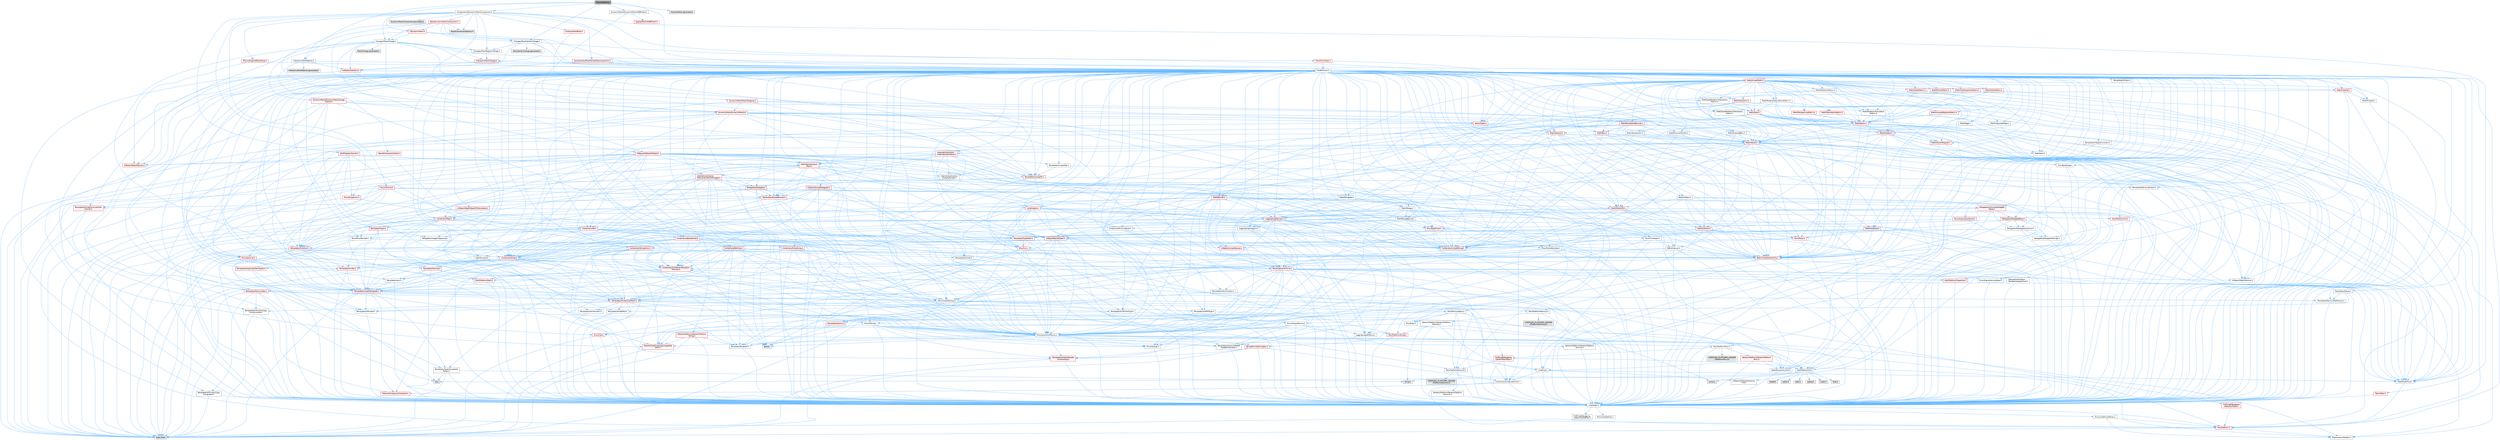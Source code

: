 digraph "PreviewMesh.h"
{
 // INTERACTIVE_SVG=YES
 // LATEX_PDF_SIZE
  bgcolor="transparent";
  edge [fontname=Helvetica,fontsize=10,labelfontname=Helvetica,labelfontsize=10];
  node [fontname=Helvetica,fontsize=10,shape=box,height=0.2,width=0.4];
  Node1 [id="Node000001",label="PreviewMesh.h",height=0.2,width=0.4,color="gray40", fillcolor="grey60", style="filled", fontcolor="black",tooltip=" "];
  Node1 -> Node2 [id="edge1_Node000001_Node000002",color="steelblue1",style="solid",tooltip=" "];
  Node2 [id="Node000002",label="CoreMinimal.h",height=0.2,width=0.4,color="grey40", fillcolor="white", style="filled",URL="$d7/d67/CoreMinimal_8h.html",tooltip=" "];
  Node2 -> Node3 [id="edge2_Node000002_Node000003",color="steelblue1",style="solid",tooltip=" "];
  Node3 [id="Node000003",label="CoreTypes.h",height=0.2,width=0.4,color="grey40", fillcolor="white", style="filled",URL="$dc/dec/CoreTypes_8h.html",tooltip=" "];
  Node3 -> Node4 [id="edge3_Node000003_Node000004",color="steelblue1",style="solid",tooltip=" "];
  Node4 [id="Node000004",label="HAL/Platform.h",height=0.2,width=0.4,color="red", fillcolor="#FFF0F0", style="filled",URL="$d9/dd0/Platform_8h.html",tooltip=" "];
  Node4 -> Node7 [id="edge4_Node000004_Node000007",color="steelblue1",style="solid",tooltip=" "];
  Node7 [id="Node000007",label="type_traits",height=0.2,width=0.4,color="grey60", fillcolor="#E0E0E0", style="filled",tooltip=" "];
  Node4 -> Node8 [id="edge5_Node000004_Node000008",color="steelblue1",style="solid",tooltip=" "];
  Node8 [id="Node000008",label="PreprocessorHelpers.h",height=0.2,width=0.4,color="grey40", fillcolor="white", style="filled",URL="$db/ddb/PreprocessorHelpers_8h.html",tooltip=" "];
  Node3 -> Node14 [id="edge6_Node000003_Node000014",color="steelblue1",style="solid",tooltip=" "];
  Node14 [id="Node000014",label="ProfilingDebugging\l/UMemoryDefines.h",height=0.2,width=0.4,color="grey40", fillcolor="white", style="filled",URL="$d2/da2/UMemoryDefines_8h.html",tooltip=" "];
  Node3 -> Node15 [id="edge7_Node000003_Node000015",color="steelblue1",style="solid",tooltip=" "];
  Node15 [id="Node000015",label="Misc/CoreMiscDefines.h",height=0.2,width=0.4,color="grey40", fillcolor="white", style="filled",URL="$da/d38/CoreMiscDefines_8h.html",tooltip=" "];
  Node15 -> Node4 [id="edge8_Node000015_Node000004",color="steelblue1",style="solid",tooltip=" "];
  Node15 -> Node8 [id="edge9_Node000015_Node000008",color="steelblue1",style="solid",tooltip=" "];
  Node3 -> Node16 [id="edge10_Node000003_Node000016",color="steelblue1",style="solid",tooltip=" "];
  Node16 [id="Node000016",label="Misc/CoreDefines.h",height=0.2,width=0.4,color="grey40", fillcolor="white", style="filled",URL="$d3/dd2/CoreDefines_8h.html",tooltip=" "];
  Node2 -> Node17 [id="edge11_Node000002_Node000017",color="steelblue1",style="solid",tooltip=" "];
  Node17 [id="Node000017",label="CoreFwd.h",height=0.2,width=0.4,color="grey40", fillcolor="white", style="filled",URL="$d1/d1e/CoreFwd_8h.html",tooltip=" "];
  Node17 -> Node3 [id="edge12_Node000017_Node000003",color="steelblue1",style="solid",tooltip=" "];
  Node17 -> Node18 [id="edge13_Node000017_Node000018",color="steelblue1",style="solid",tooltip=" "];
  Node18 [id="Node000018",label="Containers/ContainersFwd.h",height=0.2,width=0.4,color="grey40", fillcolor="white", style="filled",URL="$d4/d0a/ContainersFwd_8h.html",tooltip=" "];
  Node18 -> Node4 [id="edge14_Node000018_Node000004",color="steelblue1",style="solid",tooltip=" "];
  Node18 -> Node3 [id="edge15_Node000018_Node000003",color="steelblue1",style="solid",tooltip=" "];
  Node18 -> Node19 [id="edge16_Node000018_Node000019",color="steelblue1",style="solid",tooltip=" "];
  Node19 [id="Node000019",label="Traits/IsContiguousContainer.h",height=0.2,width=0.4,color="red", fillcolor="#FFF0F0", style="filled",URL="$d5/d3c/IsContiguousContainer_8h.html",tooltip=" "];
  Node19 -> Node3 [id="edge17_Node000019_Node000003",color="steelblue1",style="solid",tooltip=" "];
  Node17 -> Node22 [id="edge18_Node000017_Node000022",color="steelblue1",style="solid",tooltip=" "];
  Node22 [id="Node000022",label="Math/MathFwd.h",height=0.2,width=0.4,color="grey40", fillcolor="white", style="filled",URL="$d2/d10/MathFwd_8h.html",tooltip=" "];
  Node22 -> Node4 [id="edge19_Node000022_Node000004",color="steelblue1",style="solid",tooltip=" "];
  Node17 -> Node23 [id="edge20_Node000017_Node000023",color="steelblue1",style="solid",tooltip=" "];
  Node23 [id="Node000023",label="UObject/UObjectHierarchy\lFwd.h",height=0.2,width=0.4,color="grey40", fillcolor="white", style="filled",URL="$d3/d13/UObjectHierarchyFwd_8h.html",tooltip=" "];
  Node2 -> Node23 [id="edge21_Node000002_Node000023",color="steelblue1",style="solid",tooltip=" "];
  Node2 -> Node18 [id="edge22_Node000002_Node000018",color="steelblue1",style="solid",tooltip=" "];
  Node2 -> Node24 [id="edge23_Node000002_Node000024",color="steelblue1",style="solid",tooltip=" "];
  Node24 [id="Node000024",label="Misc/VarArgs.h",height=0.2,width=0.4,color="grey40", fillcolor="white", style="filled",URL="$d5/d6f/VarArgs_8h.html",tooltip=" "];
  Node24 -> Node3 [id="edge24_Node000024_Node000003",color="steelblue1",style="solid",tooltip=" "];
  Node2 -> Node25 [id="edge25_Node000002_Node000025",color="steelblue1",style="solid",tooltip=" "];
  Node25 [id="Node000025",label="Logging/LogVerbosity.h",height=0.2,width=0.4,color="grey40", fillcolor="white", style="filled",URL="$d2/d8f/LogVerbosity_8h.html",tooltip=" "];
  Node25 -> Node3 [id="edge26_Node000025_Node000003",color="steelblue1",style="solid",tooltip=" "];
  Node2 -> Node26 [id="edge27_Node000002_Node000026",color="steelblue1",style="solid",tooltip=" "];
  Node26 [id="Node000026",label="Misc/OutputDevice.h",height=0.2,width=0.4,color="grey40", fillcolor="white", style="filled",URL="$d7/d32/OutputDevice_8h.html",tooltip=" "];
  Node26 -> Node17 [id="edge28_Node000026_Node000017",color="steelblue1",style="solid",tooltip=" "];
  Node26 -> Node3 [id="edge29_Node000026_Node000003",color="steelblue1",style="solid",tooltip=" "];
  Node26 -> Node25 [id="edge30_Node000026_Node000025",color="steelblue1",style="solid",tooltip=" "];
  Node26 -> Node24 [id="edge31_Node000026_Node000024",color="steelblue1",style="solid",tooltip=" "];
  Node26 -> Node27 [id="edge32_Node000026_Node000027",color="steelblue1",style="solid",tooltip=" "];
  Node27 [id="Node000027",label="Templates/IsArrayOrRefOf\lTypeByPredicate.h",height=0.2,width=0.4,color="grey40", fillcolor="white", style="filled",URL="$d6/da1/IsArrayOrRefOfTypeByPredicate_8h.html",tooltip=" "];
  Node27 -> Node3 [id="edge33_Node000027_Node000003",color="steelblue1",style="solid",tooltip=" "];
  Node26 -> Node28 [id="edge34_Node000026_Node000028",color="steelblue1",style="solid",tooltip=" "];
  Node28 [id="Node000028",label="Templates/IsValidVariadic\lFunctionArg.h",height=0.2,width=0.4,color="red", fillcolor="#FFF0F0", style="filled",URL="$d0/dc8/IsValidVariadicFunctionArg_8h.html",tooltip=" "];
  Node28 -> Node3 [id="edge35_Node000028_Node000003",color="steelblue1",style="solid",tooltip=" "];
  Node28 -> Node7 [id="edge36_Node000028_Node000007",color="steelblue1",style="solid",tooltip=" "];
  Node26 -> Node30 [id="edge37_Node000026_Node000030",color="steelblue1",style="solid",tooltip=" "];
  Node30 [id="Node000030",label="Traits/IsCharEncodingCompatible\lWith.h",height=0.2,width=0.4,color="red", fillcolor="#FFF0F0", style="filled",URL="$df/dd1/IsCharEncodingCompatibleWith_8h.html",tooltip=" "];
  Node30 -> Node7 [id="edge38_Node000030_Node000007",color="steelblue1",style="solid",tooltip=" "];
  Node2 -> Node32 [id="edge39_Node000002_Node000032",color="steelblue1",style="solid",tooltip=" "];
  Node32 [id="Node000032",label="HAL/PlatformCrt.h",height=0.2,width=0.4,color="grey40", fillcolor="white", style="filled",URL="$d8/d75/PlatformCrt_8h.html",tooltip=" "];
  Node32 -> Node33 [id="edge40_Node000032_Node000033",color="steelblue1",style="solid",tooltip=" "];
  Node33 [id="Node000033",label="new",height=0.2,width=0.4,color="grey60", fillcolor="#E0E0E0", style="filled",tooltip=" "];
  Node32 -> Node34 [id="edge41_Node000032_Node000034",color="steelblue1",style="solid",tooltip=" "];
  Node34 [id="Node000034",label="wchar.h",height=0.2,width=0.4,color="grey60", fillcolor="#E0E0E0", style="filled",tooltip=" "];
  Node32 -> Node35 [id="edge42_Node000032_Node000035",color="steelblue1",style="solid",tooltip=" "];
  Node35 [id="Node000035",label="stddef.h",height=0.2,width=0.4,color="grey60", fillcolor="#E0E0E0", style="filled",tooltip=" "];
  Node32 -> Node36 [id="edge43_Node000032_Node000036",color="steelblue1",style="solid",tooltip=" "];
  Node36 [id="Node000036",label="stdlib.h",height=0.2,width=0.4,color="grey60", fillcolor="#E0E0E0", style="filled",tooltip=" "];
  Node32 -> Node37 [id="edge44_Node000032_Node000037",color="steelblue1",style="solid",tooltip=" "];
  Node37 [id="Node000037",label="stdio.h",height=0.2,width=0.4,color="grey60", fillcolor="#E0E0E0", style="filled",tooltip=" "];
  Node32 -> Node38 [id="edge45_Node000032_Node000038",color="steelblue1",style="solid",tooltip=" "];
  Node38 [id="Node000038",label="stdarg.h",height=0.2,width=0.4,color="grey60", fillcolor="#E0E0E0", style="filled",tooltip=" "];
  Node32 -> Node39 [id="edge46_Node000032_Node000039",color="steelblue1",style="solid",tooltip=" "];
  Node39 [id="Node000039",label="math.h",height=0.2,width=0.4,color="grey60", fillcolor="#E0E0E0", style="filled",tooltip=" "];
  Node32 -> Node40 [id="edge47_Node000032_Node000040",color="steelblue1",style="solid",tooltip=" "];
  Node40 [id="Node000040",label="float.h",height=0.2,width=0.4,color="grey60", fillcolor="#E0E0E0", style="filled",tooltip=" "];
  Node32 -> Node41 [id="edge48_Node000032_Node000041",color="steelblue1",style="solid",tooltip=" "];
  Node41 [id="Node000041",label="string.h",height=0.2,width=0.4,color="grey60", fillcolor="#E0E0E0", style="filled",tooltip=" "];
  Node2 -> Node42 [id="edge49_Node000002_Node000042",color="steelblue1",style="solid",tooltip=" "];
  Node42 [id="Node000042",label="HAL/PlatformMisc.h",height=0.2,width=0.4,color="grey40", fillcolor="white", style="filled",URL="$d0/df5/PlatformMisc_8h.html",tooltip=" "];
  Node42 -> Node3 [id="edge50_Node000042_Node000003",color="steelblue1",style="solid",tooltip=" "];
  Node42 -> Node43 [id="edge51_Node000042_Node000043",color="steelblue1",style="solid",tooltip=" "];
  Node43 [id="Node000043",label="GenericPlatform/GenericPlatform\lMisc.h",height=0.2,width=0.4,color="red", fillcolor="#FFF0F0", style="filled",URL="$db/d9a/GenericPlatformMisc_8h.html",tooltip=" "];
  Node43 -> Node17 [id="edge52_Node000043_Node000017",color="steelblue1",style="solid",tooltip=" "];
  Node43 -> Node3 [id="edge53_Node000043_Node000003",color="steelblue1",style="solid",tooltip=" "];
  Node43 -> Node32 [id="edge54_Node000043_Node000032",color="steelblue1",style="solid",tooltip=" "];
  Node43 -> Node47 [id="edge55_Node000043_Node000047",color="steelblue1",style="solid",tooltip=" "];
  Node47 [id="Node000047",label="Math/NumericLimits.h",height=0.2,width=0.4,color="grey40", fillcolor="white", style="filled",URL="$df/d1b/NumericLimits_8h.html",tooltip=" "];
  Node47 -> Node3 [id="edge56_Node000047_Node000003",color="steelblue1",style="solid",tooltip=" "];
  Node42 -> Node52 [id="edge57_Node000042_Node000052",color="steelblue1",style="solid",tooltip=" "];
  Node52 [id="Node000052",label="COMPILED_PLATFORM_HEADER\l(PlatformMisc.h)",height=0.2,width=0.4,color="grey60", fillcolor="#E0E0E0", style="filled",tooltip=" "];
  Node42 -> Node53 [id="edge58_Node000042_Node000053",color="steelblue1",style="solid",tooltip=" "];
  Node53 [id="Node000053",label="ProfilingDebugging\l/CpuProfilerTrace.h",height=0.2,width=0.4,color="red", fillcolor="#FFF0F0", style="filled",URL="$da/dcb/CpuProfilerTrace_8h.html",tooltip=" "];
  Node53 -> Node3 [id="edge59_Node000053_Node000003",color="steelblue1",style="solid",tooltip=" "];
  Node53 -> Node18 [id="edge60_Node000053_Node000018",color="steelblue1",style="solid",tooltip=" "];
  Node53 -> Node54 [id="edge61_Node000053_Node000054",color="steelblue1",style="solid",tooltip=" "];
  Node54 [id="Node000054",label="HAL/PlatformAtomics.h",height=0.2,width=0.4,color="grey40", fillcolor="white", style="filled",URL="$d3/d36/PlatformAtomics_8h.html",tooltip=" "];
  Node54 -> Node3 [id="edge62_Node000054_Node000003",color="steelblue1",style="solid",tooltip=" "];
  Node54 -> Node55 [id="edge63_Node000054_Node000055",color="steelblue1",style="solid",tooltip=" "];
  Node55 [id="Node000055",label="GenericPlatform/GenericPlatform\lAtomics.h",height=0.2,width=0.4,color="grey40", fillcolor="white", style="filled",URL="$da/d72/GenericPlatformAtomics_8h.html",tooltip=" "];
  Node55 -> Node3 [id="edge64_Node000055_Node000003",color="steelblue1",style="solid",tooltip=" "];
  Node54 -> Node56 [id="edge65_Node000054_Node000056",color="steelblue1",style="solid",tooltip=" "];
  Node56 [id="Node000056",label="COMPILED_PLATFORM_HEADER\l(PlatformAtomics.h)",height=0.2,width=0.4,color="grey60", fillcolor="#E0E0E0", style="filled",tooltip=" "];
  Node53 -> Node8 [id="edge66_Node000053_Node000008",color="steelblue1",style="solid",tooltip=" "];
  Node2 -> Node61 [id="edge67_Node000002_Node000061",color="steelblue1",style="solid",tooltip=" "];
  Node61 [id="Node000061",label="Misc/AssertionMacros.h",height=0.2,width=0.4,color="grey40", fillcolor="white", style="filled",URL="$d0/dfa/AssertionMacros_8h.html",tooltip=" "];
  Node61 -> Node3 [id="edge68_Node000061_Node000003",color="steelblue1",style="solid",tooltip=" "];
  Node61 -> Node4 [id="edge69_Node000061_Node000004",color="steelblue1",style="solid",tooltip=" "];
  Node61 -> Node42 [id="edge70_Node000061_Node000042",color="steelblue1",style="solid",tooltip=" "];
  Node61 -> Node8 [id="edge71_Node000061_Node000008",color="steelblue1",style="solid",tooltip=" "];
  Node61 -> Node62 [id="edge72_Node000061_Node000062",color="steelblue1",style="solid",tooltip=" "];
  Node62 [id="Node000062",label="Templates/EnableIf.h",height=0.2,width=0.4,color="grey40", fillcolor="white", style="filled",URL="$d7/d60/EnableIf_8h.html",tooltip=" "];
  Node62 -> Node3 [id="edge73_Node000062_Node000003",color="steelblue1",style="solid",tooltip=" "];
  Node61 -> Node27 [id="edge74_Node000061_Node000027",color="steelblue1",style="solid",tooltip=" "];
  Node61 -> Node28 [id="edge75_Node000061_Node000028",color="steelblue1",style="solid",tooltip=" "];
  Node61 -> Node30 [id="edge76_Node000061_Node000030",color="steelblue1",style="solid",tooltip=" "];
  Node61 -> Node24 [id="edge77_Node000061_Node000024",color="steelblue1",style="solid",tooltip=" "];
  Node61 -> Node63 [id="edge78_Node000061_Node000063",color="steelblue1",style="solid",tooltip=" "];
  Node63 [id="Node000063",label="String/FormatStringSan.h",height=0.2,width=0.4,color="red", fillcolor="#FFF0F0", style="filled",URL="$d3/d8b/FormatStringSan_8h.html",tooltip=" "];
  Node63 -> Node7 [id="edge79_Node000063_Node000007",color="steelblue1",style="solid",tooltip=" "];
  Node63 -> Node3 [id="edge80_Node000063_Node000003",color="steelblue1",style="solid",tooltip=" "];
  Node63 -> Node28 [id="edge81_Node000063_Node000028",color="steelblue1",style="solid",tooltip=" "];
  Node63 -> Node18 [id="edge82_Node000063_Node000018",color="steelblue1",style="solid",tooltip=" "];
  Node61 -> Node69 [id="edge83_Node000061_Node000069",color="steelblue1",style="solid",tooltip=" "];
  Node69 [id="Node000069",label="atomic",height=0.2,width=0.4,color="grey60", fillcolor="#E0E0E0", style="filled",tooltip=" "];
  Node2 -> Node70 [id="edge84_Node000002_Node000070",color="steelblue1",style="solid",tooltip=" "];
  Node70 [id="Node000070",label="Templates/IsPointer.h",height=0.2,width=0.4,color="grey40", fillcolor="white", style="filled",URL="$d7/d05/IsPointer_8h.html",tooltip=" "];
  Node70 -> Node3 [id="edge85_Node000070_Node000003",color="steelblue1",style="solid",tooltip=" "];
  Node2 -> Node71 [id="edge86_Node000002_Node000071",color="steelblue1",style="solid",tooltip=" "];
  Node71 [id="Node000071",label="HAL/PlatformMemory.h",height=0.2,width=0.4,color="grey40", fillcolor="white", style="filled",URL="$de/d68/PlatformMemory_8h.html",tooltip=" "];
  Node71 -> Node3 [id="edge87_Node000071_Node000003",color="steelblue1",style="solid",tooltip=" "];
  Node71 -> Node72 [id="edge88_Node000071_Node000072",color="steelblue1",style="solid",tooltip=" "];
  Node72 [id="Node000072",label="GenericPlatform/GenericPlatform\lMemory.h",height=0.2,width=0.4,color="grey40", fillcolor="white", style="filled",URL="$dd/d22/GenericPlatformMemory_8h.html",tooltip=" "];
  Node72 -> Node17 [id="edge89_Node000072_Node000017",color="steelblue1",style="solid",tooltip=" "];
  Node72 -> Node3 [id="edge90_Node000072_Node000003",color="steelblue1",style="solid",tooltip=" "];
  Node72 -> Node73 [id="edge91_Node000072_Node000073",color="steelblue1",style="solid",tooltip=" "];
  Node73 [id="Node000073",label="HAL/PlatformString.h",height=0.2,width=0.4,color="red", fillcolor="#FFF0F0", style="filled",URL="$db/db5/PlatformString_8h.html",tooltip=" "];
  Node73 -> Node3 [id="edge92_Node000073_Node000003",color="steelblue1",style="solid",tooltip=" "];
  Node72 -> Node41 [id="edge93_Node000072_Node000041",color="steelblue1",style="solid",tooltip=" "];
  Node72 -> Node34 [id="edge94_Node000072_Node000034",color="steelblue1",style="solid",tooltip=" "];
  Node71 -> Node75 [id="edge95_Node000071_Node000075",color="steelblue1",style="solid",tooltip=" "];
  Node75 [id="Node000075",label="COMPILED_PLATFORM_HEADER\l(PlatformMemory.h)",height=0.2,width=0.4,color="grey60", fillcolor="#E0E0E0", style="filled",tooltip=" "];
  Node2 -> Node54 [id="edge96_Node000002_Node000054",color="steelblue1",style="solid",tooltip=" "];
  Node2 -> Node76 [id="edge97_Node000002_Node000076",color="steelblue1",style="solid",tooltip=" "];
  Node76 [id="Node000076",label="Misc/Exec.h",height=0.2,width=0.4,color="grey40", fillcolor="white", style="filled",URL="$de/ddb/Exec_8h.html",tooltip=" "];
  Node76 -> Node3 [id="edge98_Node000076_Node000003",color="steelblue1",style="solid",tooltip=" "];
  Node76 -> Node61 [id="edge99_Node000076_Node000061",color="steelblue1",style="solid",tooltip=" "];
  Node2 -> Node77 [id="edge100_Node000002_Node000077",color="steelblue1",style="solid",tooltip=" "];
  Node77 [id="Node000077",label="HAL/MemoryBase.h",height=0.2,width=0.4,color="grey40", fillcolor="white", style="filled",URL="$d6/d9f/MemoryBase_8h.html",tooltip=" "];
  Node77 -> Node3 [id="edge101_Node000077_Node000003",color="steelblue1",style="solid",tooltip=" "];
  Node77 -> Node54 [id="edge102_Node000077_Node000054",color="steelblue1",style="solid",tooltip=" "];
  Node77 -> Node32 [id="edge103_Node000077_Node000032",color="steelblue1",style="solid",tooltip=" "];
  Node77 -> Node76 [id="edge104_Node000077_Node000076",color="steelblue1",style="solid",tooltip=" "];
  Node77 -> Node26 [id="edge105_Node000077_Node000026",color="steelblue1",style="solid",tooltip=" "];
  Node77 -> Node78 [id="edge106_Node000077_Node000078",color="steelblue1",style="solid",tooltip=" "];
  Node78 [id="Node000078",label="Templates/Atomic.h",height=0.2,width=0.4,color="red", fillcolor="#FFF0F0", style="filled",URL="$d3/d91/Atomic_8h.html",tooltip=" "];
  Node78 -> Node69 [id="edge107_Node000078_Node000069",color="steelblue1",style="solid",tooltip=" "];
  Node2 -> Node87 [id="edge108_Node000002_Node000087",color="steelblue1",style="solid",tooltip=" "];
  Node87 [id="Node000087",label="HAL/UnrealMemory.h",height=0.2,width=0.4,color="grey40", fillcolor="white", style="filled",URL="$d9/d96/UnrealMemory_8h.html",tooltip=" "];
  Node87 -> Node3 [id="edge109_Node000087_Node000003",color="steelblue1",style="solid",tooltip=" "];
  Node87 -> Node72 [id="edge110_Node000087_Node000072",color="steelblue1",style="solid",tooltip=" "];
  Node87 -> Node77 [id="edge111_Node000087_Node000077",color="steelblue1",style="solid",tooltip=" "];
  Node87 -> Node71 [id="edge112_Node000087_Node000071",color="steelblue1",style="solid",tooltip=" "];
  Node87 -> Node88 [id="edge113_Node000087_Node000088",color="steelblue1",style="solid",tooltip=" "];
  Node88 [id="Node000088",label="ProfilingDebugging\l/MemoryTrace.h",height=0.2,width=0.4,color="red", fillcolor="#FFF0F0", style="filled",URL="$da/dd7/MemoryTrace_8h.html",tooltip=" "];
  Node88 -> Node4 [id="edge114_Node000088_Node000004",color="steelblue1",style="solid",tooltip=" "];
  Node87 -> Node70 [id="edge115_Node000087_Node000070",color="steelblue1",style="solid",tooltip=" "];
  Node2 -> Node89 [id="edge116_Node000002_Node000089",color="steelblue1",style="solid",tooltip=" "];
  Node89 [id="Node000089",label="Templates/IsArithmetic.h",height=0.2,width=0.4,color="grey40", fillcolor="white", style="filled",URL="$d2/d5d/IsArithmetic_8h.html",tooltip=" "];
  Node89 -> Node3 [id="edge117_Node000089_Node000003",color="steelblue1",style="solid",tooltip=" "];
  Node2 -> Node83 [id="edge118_Node000002_Node000083",color="steelblue1",style="solid",tooltip=" "];
  Node83 [id="Node000083",label="Templates/AndOrNot.h",height=0.2,width=0.4,color="grey40", fillcolor="white", style="filled",URL="$db/d0a/AndOrNot_8h.html",tooltip=" "];
  Node83 -> Node3 [id="edge119_Node000083_Node000003",color="steelblue1",style="solid",tooltip=" "];
  Node2 -> Node90 [id="edge120_Node000002_Node000090",color="steelblue1",style="solid",tooltip=" "];
  Node90 [id="Node000090",label="Templates/IsPODType.h",height=0.2,width=0.4,color="grey40", fillcolor="white", style="filled",URL="$d7/db1/IsPODType_8h.html",tooltip=" "];
  Node90 -> Node3 [id="edge121_Node000090_Node000003",color="steelblue1",style="solid",tooltip=" "];
  Node2 -> Node91 [id="edge122_Node000002_Node000091",color="steelblue1",style="solid",tooltip=" "];
  Node91 [id="Node000091",label="Templates/IsUECoreType.h",height=0.2,width=0.4,color="grey40", fillcolor="white", style="filled",URL="$d1/db8/IsUECoreType_8h.html",tooltip=" "];
  Node91 -> Node3 [id="edge123_Node000091_Node000003",color="steelblue1",style="solid",tooltip=" "];
  Node91 -> Node7 [id="edge124_Node000091_Node000007",color="steelblue1",style="solid",tooltip=" "];
  Node2 -> Node84 [id="edge125_Node000002_Node000084",color="steelblue1",style="solid",tooltip=" "];
  Node84 [id="Node000084",label="Templates/IsTriviallyCopy\lConstructible.h",height=0.2,width=0.4,color="grey40", fillcolor="white", style="filled",URL="$d3/d78/IsTriviallyCopyConstructible_8h.html",tooltip=" "];
  Node84 -> Node3 [id="edge126_Node000084_Node000003",color="steelblue1",style="solid",tooltip=" "];
  Node84 -> Node7 [id="edge127_Node000084_Node000007",color="steelblue1",style="solid",tooltip=" "];
  Node2 -> Node92 [id="edge128_Node000002_Node000092",color="steelblue1",style="solid",tooltip=" "];
  Node92 [id="Node000092",label="Templates/UnrealTypeTraits.h",height=0.2,width=0.4,color="red", fillcolor="#FFF0F0", style="filled",URL="$d2/d2d/UnrealTypeTraits_8h.html",tooltip=" "];
  Node92 -> Node3 [id="edge129_Node000092_Node000003",color="steelblue1",style="solid",tooltip=" "];
  Node92 -> Node70 [id="edge130_Node000092_Node000070",color="steelblue1",style="solid",tooltip=" "];
  Node92 -> Node61 [id="edge131_Node000092_Node000061",color="steelblue1",style="solid",tooltip=" "];
  Node92 -> Node83 [id="edge132_Node000092_Node000083",color="steelblue1",style="solid",tooltip=" "];
  Node92 -> Node62 [id="edge133_Node000092_Node000062",color="steelblue1",style="solid",tooltip=" "];
  Node92 -> Node89 [id="edge134_Node000092_Node000089",color="steelblue1",style="solid",tooltip=" "];
  Node92 -> Node90 [id="edge135_Node000092_Node000090",color="steelblue1",style="solid",tooltip=" "];
  Node92 -> Node91 [id="edge136_Node000092_Node000091",color="steelblue1",style="solid",tooltip=" "];
  Node92 -> Node84 [id="edge137_Node000092_Node000084",color="steelblue1",style="solid",tooltip=" "];
  Node2 -> Node62 [id="edge138_Node000002_Node000062",color="steelblue1",style="solid",tooltip=" "];
  Node2 -> Node94 [id="edge139_Node000002_Node000094",color="steelblue1",style="solid",tooltip=" "];
  Node94 [id="Node000094",label="Templates/RemoveReference.h",height=0.2,width=0.4,color="grey40", fillcolor="white", style="filled",URL="$da/dbe/RemoveReference_8h.html",tooltip=" "];
  Node94 -> Node3 [id="edge140_Node000094_Node000003",color="steelblue1",style="solid",tooltip=" "];
  Node2 -> Node95 [id="edge141_Node000002_Node000095",color="steelblue1",style="solid",tooltip=" "];
  Node95 [id="Node000095",label="Templates/IntegralConstant.h",height=0.2,width=0.4,color="grey40", fillcolor="white", style="filled",URL="$db/d1b/IntegralConstant_8h.html",tooltip=" "];
  Node95 -> Node3 [id="edge142_Node000095_Node000003",color="steelblue1",style="solid",tooltip=" "];
  Node2 -> Node96 [id="edge143_Node000002_Node000096",color="steelblue1",style="solid",tooltip=" "];
  Node96 [id="Node000096",label="Templates/IsClass.h",height=0.2,width=0.4,color="grey40", fillcolor="white", style="filled",URL="$db/dcb/IsClass_8h.html",tooltip=" "];
  Node96 -> Node3 [id="edge144_Node000096_Node000003",color="steelblue1",style="solid",tooltip=" "];
  Node2 -> Node97 [id="edge145_Node000002_Node000097",color="steelblue1",style="solid",tooltip=" "];
  Node97 [id="Node000097",label="Templates/TypeCompatible\lBytes.h",height=0.2,width=0.4,color="grey40", fillcolor="white", style="filled",URL="$df/d0a/TypeCompatibleBytes_8h.html",tooltip=" "];
  Node97 -> Node3 [id="edge146_Node000097_Node000003",color="steelblue1",style="solid",tooltip=" "];
  Node97 -> Node41 [id="edge147_Node000097_Node000041",color="steelblue1",style="solid",tooltip=" "];
  Node97 -> Node33 [id="edge148_Node000097_Node000033",color="steelblue1",style="solid",tooltip=" "];
  Node97 -> Node7 [id="edge149_Node000097_Node000007",color="steelblue1",style="solid",tooltip=" "];
  Node2 -> Node19 [id="edge150_Node000002_Node000019",color="steelblue1",style="solid",tooltip=" "];
  Node2 -> Node98 [id="edge151_Node000002_Node000098",color="steelblue1",style="solid",tooltip=" "];
  Node98 [id="Node000098",label="Templates/UnrealTemplate.h",height=0.2,width=0.4,color="red", fillcolor="#FFF0F0", style="filled",URL="$d4/d24/UnrealTemplate_8h.html",tooltip=" "];
  Node98 -> Node3 [id="edge152_Node000098_Node000003",color="steelblue1",style="solid",tooltip=" "];
  Node98 -> Node70 [id="edge153_Node000098_Node000070",color="steelblue1",style="solid",tooltip=" "];
  Node98 -> Node87 [id="edge154_Node000098_Node000087",color="steelblue1",style="solid",tooltip=" "];
  Node98 -> Node92 [id="edge155_Node000098_Node000092",color="steelblue1",style="solid",tooltip=" "];
  Node98 -> Node94 [id="edge156_Node000098_Node000094",color="steelblue1",style="solid",tooltip=" "];
  Node98 -> Node97 [id="edge157_Node000098_Node000097",color="steelblue1",style="solid",tooltip=" "];
  Node98 -> Node19 [id="edge158_Node000098_Node000019",color="steelblue1",style="solid",tooltip=" "];
  Node98 -> Node7 [id="edge159_Node000098_Node000007",color="steelblue1",style="solid",tooltip=" "];
  Node2 -> Node47 [id="edge160_Node000002_Node000047",color="steelblue1",style="solid",tooltip=" "];
  Node2 -> Node102 [id="edge161_Node000002_Node000102",color="steelblue1",style="solid",tooltip=" "];
  Node102 [id="Node000102",label="HAL/PlatformMath.h",height=0.2,width=0.4,color="red", fillcolor="#FFF0F0", style="filled",URL="$dc/d53/PlatformMath_8h.html",tooltip=" "];
  Node102 -> Node3 [id="edge162_Node000102_Node000003",color="steelblue1",style="solid",tooltip=" "];
  Node2 -> Node85 [id="edge163_Node000002_Node000085",color="steelblue1",style="solid",tooltip=" "];
  Node85 [id="Node000085",label="Templates/IsTriviallyCopy\lAssignable.h",height=0.2,width=0.4,color="grey40", fillcolor="white", style="filled",URL="$d2/df2/IsTriviallyCopyAssignable_8h.html",tooltip=" "];
  Node85 -> Node3 [id="edge164_Node000085_Node000003",color="steelblue1",style="solid",tooltip=" "];
  Node85 -> Node7 [id="edge165_Node000085_Node000007",color="steelblue1",style="solid",tooltip=" "];
  Node2 -> Node110 [id="edge166_Node000002_Node000110",color="steelblue1",style="solid",tooltip=" "];
  Node110 [id="Node000110",label="Templates/MemoryOps.h",height=0.2,width=0.4,color="red", fillcolor="#FFF0F0", style="filled",URL="$db/dea/MemoryOps_8h.html",tooltip=" "];
  Node110 -> Node3 [id="edge167_Node000110_Node000003",color="steelblue1",style="solid",tooltip=" "];
  Node110 -> Node87 [id="edge168_Node000110_Node000087",color="steelblue1",style="solid",tooltip=" "];
  Node110 -> Node85 [id="edge169_Node000110_Node000085",color="steelblue1",style="solid",tooltip=" "];
  Node110 -> Node84 [id="edge170_Node000110_Node000084",color="steelblue1",style="solid",tooltip=" "];
  Node110 -> Node92 [id="edge171_Node000110_Node000092",color="steelblue1",style="solid",tooltip=" "];
  Node110 -> Node33 [id="edge172_Node000110_Node000033",color="steelblue1",style="solid",tooltip=" "];
  Node110 -> Node7 [id="edge173_Node000110_Node000007",color="steelblue1",style="solid",tooltip=" "];
  Node2 -> Node111 [id="edge174_Node000002_Node000111",color="steelblue1",style="solid",tooltip=" "];
  Node111 [id="Node000111",label="Containers/ContainerAllocation\lPolicies.h",height=0.2,width=0.4,color="red", fillcolor="#FFF0F0", style="filled",URL="$d7/dff/ContainerAllocationPolicies_8h.html",tooltip=" "];
  Node111 -> Node3 [id="edge175_Node000111_Node000003",color="steelblue1",style="solid",tooltip=" "];
  Node111 -> Node111 [id="edge176_Node000111_Node000111",color="steelblue1",style="solid",tooltip=" "];
  Node111 -> Node102 [id="edge177_Node000111_Node000102",color="steelblue1",style="solid",tooltip=" "];
  Node111 -> Node87 [id="edge178_Node000111_Node000087",color="steelblue1",style="solid",tooltip=" "];
  Node111 -> Node47 [id="edge179_Node000111_Node000047",color="steelblue1",style="solid",tooltip=" "];
  Node111 -> Node61 [id="edge180_Node000111_Node000061",color="steelblue1",style="solid",tooltip=" "];
  Node111 -> Node110 [id="edge181_Node000111_Node000110",color="steelblue1",style="solid",tooltip=" "];
  Node111 -> Node97 [id="edge182_Node000111_Node000097",color="steelblue1",style="solid",tooltip=" "];
  Node111 -> Node7 [id="edge183_Node000111_Node000007",color="steelblue1",style="solid",tooltip=" "];
  Node2 -> Node114 [id="edge184_Node000002_Node000114",color="steelblue1",style="solid",tooltip=" "];
  Node114 [id="Node000114",label="Templates/IsEnumClass.h",height=0.2,width=0.4,color="grey40", fillcolor="white", style="filled",URL="$d7/d15/IsEnumClass_8h.html",tooltip=" "];
  Node114 -> Node3 [id="edge185_Node000114_Node000003",color="steelblue1",style="solid",tooltip=" "];
  Node114 -> Node83 [id="edge186_Node000114_Node000083",color="steelblue1",style="solid",tooltip=" "];
  Node2 -> Node115 [id="edge187_Node000002_Node000115",color="steelblue1",style="solid",tooltip=" "];
  Node115 [id="Node000115",label="HAL/PlatformProperties.h",height=0.2,width=0.4,color="red", fillcolor="#FFF0F0", style="filled",URL="$d9/db0/PlatformProperties_8h.html",tooltip=" "];
  Node115 -> Node3 [id="edge188_Node000115_Node000003",color="steelblue1",style="solid",tooltip=" "];
  Node2 -> Node118 [id="edge189_Node000002_Node000118",color="steelblue1",style="solid",tooltip=" "];
  Node118 [id="Node000118",label="Misc/EngineVersionBase.h",height=0.2,width=0.4,color="grey40", fillcolor="white", style="filled",URL="$d5/d2b/EngineVersionBase_8h.html",tooltip=" "];
  Node118 -> Node3 [id="edge190_Node000118_Node000003",color="steelblue1",style="solid",tooltip=" "];
  Node2 -> Node119 [id="edge191_Node000002_Node000119",color="steelblue1",style="solid",tooltip=" "];
  Node119 [id="Node000119",label="Internationalization\l/TextNamespaceFwd.h",height=0.2,width=0.4,color="grey40", fillcolor="white", style="filled",URL="$d8/d97/TextNamespaceFwd_8h.html",tooltip=" "];
  Node119 -> Node3 [id="edge192_Node000119_Node000003",color="steelblue1",style="solid",tooltip=" "];
  Node2 -> Node120 [id="edge193_Node000002_Node000120",color="steelblue1",style="solid",tooltip=" "];
  Node120 [id="Node000120",label="Serialization/Archive.h",height=0.2,width=0.4,color="red", fillcolor="#FFF0F0", style="filled",URL="$d7/d3b/Archive_8h.html",tooltip=" "];
  Node120 -> Node17 [id="edge194_Node000120_Node000017",color="steelblue1",style="solid",tooltip=" "];
  Node120 -> Node3 [id="edge195_Node000120_Node000003",color="steelblue1",style="solid",tooltip=" "];
  Node120 -> Node115 [id="edge196_Node000120_Node000115",color="steelblue1",style="solid",tooltip=" "];
  Node120 -> Node119 [id="edge197_Node000120_Node000119",color="steelblue1",style="solid",tooltip=" "];
  Node120 -> Node22 [id="edge198_Node000120_Node000022",color="steelblue1",style="solid",tooltip=" "];
  Node120 -> Node61 [id="edge199_Node000120_Node000061",color="steelblue1",style="solid",tooltip=" "];
  Node120 -> Node118 [id="edge200_Node000120_Node000118",color="steelblue1",style="solid",tooltip=" "];
  Node120 -> Node24 [id="edge201_Node000120_Node000024",color="steelblue1",style="solid",tooltip=" "];
  Node120 -> Node62 [id="edge202_Node000120_Node000062",color="steelblue1",style="solid",tooltip=" "];
  Node120 -> Node27 [id="edge203_Node000120_Node000027",color="steelblue1",style="solid",tooltip=" "];
  Node120 -> Node114 [id="edge204_Node000120_Node000114",color="steelblue1",style="solid",tooltip=" "];
  Node120 -> Node28 [id="edge205_Node000120_Node000028",color="steelblue1",style="solid",tooltip=" "];
  Node120 -> Node98 [id="edge206_Node000120_Node000098",color="steelblue1",style="solid",tooltip=" "];
  Node120 -> Node30 [id="edge207_Node000120_Node000030",color="steelblue1",style="solid",tooltip=" "];
  Node120 -> Node123 [id="edge208_Node000120_Node000123",color="steelblue1",style="solid",tooltip=" "];
  Node123 [id="Node000123",label="UObject/ObjectVersion.h",height=0.2,width=0.4,color="grey40", fillcolor="white", style="filled",URL="$da/d63/ObjectVersion_8h.html",tooltip=" "];
  Node123 -> Node3 [id="edge209_Node000123_Node000003",color="steelblue1",style="solid",tooltip=" "];
  Node2 -> Node124 [id="edge210_Node000002_Node000124",color="steelblue1",style="solid",tooltip=" "];
  Node124 [id="Node000124",label="Templates/Less.h",height=0.2,width=0.4,color="grey40", fillcolor="white", style="filled",URL="$de/dc8/Less_8h.html",tooltip=" "];
  Node124 -> Node3 [id="edge211_Node000124_Node000003",color="steelblue1",style="solid",tooltip=" "];
  Node124 -> Node98 [id="edge212_Node000124_Node000098",color="steelblue1",style="solid",tooltip=" "];
  Node2 -> Node125 [id="edge213_Node000002_Node000125",color="steelblue1",style="solid",tooltip=" "];
  Node125 [id="Node000125",label="Templates/Sorting.h",height=0.2,width=0.4,color="red", fillcolor="#FFF0F0", style="filled",URL="$d3/d9e/Sorting_8h.html",tooltip=" "];
  Node125 -> Node3 [id="edge214_Node000125_Node000003",color="steelblue1",style="solid",tooltip=" "];
  Node125 -> Node102 [id="edge215_Node000125_Node000102",color="steelblue1",style="solid",tooltip=" "];
  Node125 -> Node124 [id="edge216_Node000125_Node000124",color="steelblue1",style="solid",tooltip=" "];
  Node2 -> Node136 [id="edge217_Node000002_Node000136",color="steelblue1",style="solid",tooltip=" "];
  Node136 [id="Node000136",label="Misc/Char.h",height=0.2,width=0.4,color="red", fillcolor="#FFF0F0", style="filled",URL="$d0/d58/Char_8h.html",tooltip=" "];
  Node136 -> Node3 [id="edge218_Node000136_Node000003",color="steelblue1",style="solid",tooltip=" "];
  Node136 -> Node7 [id="edge219_Node000136_Node000007",color="steelblue1",style="solid",tooltip=" "];
  Node2 -> Node139 [id="edge220_Node000002_Node000139",color="steelblue1",style="solid",tooltip=" "];
  Node139 [id="Node000139",label="GenericPlatform/GenericPlatform\lStricmp.h",height=0.2,width=0.4,color="grey40", fillcolor="white", style="filled",URL="$d2/d86/GenericPlatformStricmp_8h.html",tooltip=" "];
  Node139 -> Node3 [id="edge221_Node000139_Node000003",color="steelblue1",style="solid",tooltip=" "];
  Node2 -> Node140 [id="edge222_Node000002_Node000140",color="steelblue1",style="solid",tooltip=" "];
  Node140 [id="Node000140",label="GenericPlatform/GenericPlatform\lString.h",height=0.2,width=0.4,color="red", fillcolor="#FFF0F0", style="filled",URL="$dd/d20/GenericPlatformString_8h.html",tooltip=" "];
  Node140 -> Node3 [id="edge223_Node000140_Node000003",color="steelblue1",style="solid",tooltip=" "];
  Node140 -> Node139 [id="edge224_Node000140_Node000139",color="steelblue1",style="solid",tooltip=" "];
  Node140 -> Node62 [id="edge225_Node000140_Node000062",color="steelblue1",style="solid",tooltip=" "];
  Node140 -> Node30 [id="edge226_Node000140_Node000030",color="steelblue1",style="solid",tooltip=" "];
  Node140 -> Node7 [id="edge227_Node000140_Node000007",color="steelblue1",style="solid",tooltip=" "];
  Node2 -> Node73 [id="edge228_Node000002_Node000073",color="steelblue1",style="solid",tooltip=" "];
  Node2 -> Node143 [id="edge229_Node000002_Node000143",color="steelblue1",style="solid",tooltip=" "];
  Node143 [id="Node000143",label="Misc/CString.h",height=0.2,width=0.4,color="grey40", fillcolor="white", style="filled",URL="$d2/d49/CString_8h.html",tooltip=" "];
  Node143 -> Node3 [id="edge230_Node000143_Node000003",color="steelblue1",style="solid",tooltip=" "];
  Node143 -> Node32 [id="edge231_Node000143_Node000032",color="steelblue1",style="solid",tooltip=" "];
  Node143 -> Node73 [id="edge232_Node000143_Node000073",color="steelblue1",style="solid",tooltip=" "];
  Node143 -> Node61 [id="edge233_Node000143_Node000061",color="steelblue1",style="solid",tooltip=" "];
  Node143 -> Node136 [id="edge234_Node000143_Node000136",color="steelblue1",style="solid",tooltip=" "];
  Node143 -> Node24 [id="edge235_Node000143_Node000024",color="steelblue1",style="solid",tooltip=" "];
  Node143 -> Node27 [id="edge236_Node000143_Node000027",color="steelblue1",style="solid",tooltip=" "];
  Node143 -> Node28 [id="edge237_Node000143_Node000028",color="steelblue1",style="solid",tooltip=" "];
  Node143 -> Node30 [id="edge238_Node000143_Node000030",color="steelblue1",style="solid",tooltip=" "];
  Node2 -> Node144 [id="edge239_Node000002_Node000144",color="steelblue1",style="solid",tooltip=" "];
  Node144 [id="Node000144",label="Misc/Crc.h",height=0.2,width=0.4,color="red", fillcolor="#FFF0F0", style="filled",URL="$d4/dd2/Crc_8h.html",tooltip=" "];
  Node144 -> Node3 [id="edge240_Node000144_Node000003",color="steelblue1",style="solid",tooltip=" "];
  Node144 -> Node73 [id="edge241_Node000144_Node000073",color="steelblue1",style="solid",tooltip=" "];
  Node144 -> Node61 [id="edge242_Node000144_Node000061",color="steelblue1",style="solid",tooltip=" "];
  Node144 -> Node143 [id="edge243_Node000144_Node000143",color="steelblue1",style="solid",tooltip=" "];
  Node144 -> Node136 [id="edge244_Node000144_Node000136",color="steelblue1",style="solid",tooltip=" "];
  Node144 -> Node92 [id="edge245_Node000144_Node000092",color="steelblue1",style="solid",tooltip=" "];
  Node2 -> Node135 [id="edge246_Node000002_Node000135",color="steelblue1",style="solid",tooltip=" "];
  Node135 [id="Node000135",label="Math/UnrealMathUtility.h",height=0.2,width=0.4,color="red", fillcolor="#FFF0F0", style="filled",URL="$db/db8/UnrealMathUtility_8h.html",tooltip=" "];
  Node135 -> Node3 [id="edge247_Node000135_Node000003",color="steelblue1",style="solid",tooltip=" "];
  Node135 -> Node61 [id="edge248_Node000135_Node000061",color="steelblue1",style="solid",tooltip=" "];
  Node135 -> Node102 [id="edge249_Node000135_Node000102",color="steelblue1",style="solid",tooltip=" "];
  Node135 -> Node22 [id="edge250_Node000135_Node000022",color="steelblue1",style="solid",tooltip=" "];
  Node2 -> Node145 [id="edge251_Node000002_Node000145",color="steelblue1",style="solid",tooltip=" "];
  Node145 [id="Node000145",label="Containers/UnrealString.h",height=0.2,width=0.4,color="red", fillcolor="#FFF0F0", style="filled",URL="$d5/dba/UnrealString_8h.html",tooltip=" "];
  Node2 -> Node149 [id="edge252_Node000002_Node000149",color="steelblue1",style="solid",tooltip=" "];
  Node149 [id="Node000149",label="Containers/Array.h",height=0.2,width=0.4,color="red", fillcolor="#FFF0F0", style="filled",URL="$df/dd0/Array_8h.html",tooltip=" "];
  Node149 -> Node3 [id="edge253_Node000149_Node000003",color="steelblue1",style="solid",tooltip=" "];
  Node149 -> Node61 [id="edge254_Node000149_Node000061",color="steelblue1",style="solid",tooltip=" "];
  Node149 -> Node87 [id="edge255_Node000149_Node000087",color="steelblue1",style="solid",tooltip=" "];
  Node149 -> Node92 [id="edge256_Node000149_Node000092",color="steelblue1",style="solid",tooltip=" "];
  Node149 -> Node98 [id="edge257_Node000149_Node000098",color="steelblue1",style="solid",tooltip=" "];
  Node149 -> Node111 [id="edge258_Node000149_Node000111",color="steelblue1",style="solid",tooltip=" "];
  Node149 -> Node120 [id="edge259_Node000149_Node000120",color="steelblue1",style="solid",tooltip=" "];
  Node149 -> Node128 [id="edge260_Node000149_Node000128",color="steelblue1",style="solid",tooltip=" "];
  Node128 [id="Node000128",label="Templates/Invoke.h",height=0.2,width=0.4,color="red", fillcolor="#FFF0F0", style="filled",URL="$d7/deb/Invoke_8h.html",tooltip=" "];
  Node128 -> Node3 [id="edge261_Node000128_Node000003",color="steelblue1",style="solid",tooltip=" "];
  Node128 -> Node98 [id="edge262_Node000128_Node000098",color="steelblue1",style="solid",tooltip=" "];
  Node128 -> Node7 [id="edge263_Node000128_Node000007",color="steelblue1",style="solid",tooltip=" "];
  Node149 -> Node124 [id="edge264_Node000149_Node000124",color="steelblue1",style="solid",tooltip=" "];
  Node149 -> Node125 [id="edge265_Node000149_Node000125",color="steelblue1",style="solid",tooltip=" "];
  Node149 -> Node172 [id="edge266_Node000149_Node000172",color="steelblue1",style="solid",tooltip=" "];
  Node172 [id="Node000172",label="Templates/AlignmentTemplates.h",height=0.2,width=0.4,color="red", fillcolor="#FFF0F0", style="filled",URL="$dd/d32/AlignmentTemplates_8h.html",tooltip=" "];
  Node172 -> Node3 [id="edge267_Node000172_Node000003",color="steelblue1",style="solid",tooltip=" "];
  Node172 -> Node70 [id="edge268_Node000172_Node000070",color="steelblue1",style="solid",tooltip=" "];
  Node149 -> Node7 [id="edge269_Node000149_Node000007",color="steelblue1",style="solid",tooltip=" "];
  Node2 -> Node173 [id="edge270_Node000002_Node000173",color="steelblue1",style="solid",tooltip=" "];
  Node173 [id="Node000173",label="Misc/FrameNumber.h",height=0.2,width=0.4,color="grey40", fillcolor="white", style="filled",URL="$dd/dbd/FrameNumber_8h.html",tooltip=" "];
  Node173 -> Node3 [id="edge271_Node000173_Node000003",color="steelblue1",style="solid",tooltip=" "];
  Node173 -> Node47 [id="edge272_Node000173_Node000047",color="steelblue1",style="solid",tooltip=" "];
  Node173 -> Node135 [id="edge273_Node000173_Node000135",color="steelblue1",style="solid",tooltip=" "];
  Node173 -> Node62 [id="edge274_Node000173_Node000062",color="steelblue1",style="solid",tooltip=" "];
  Node173 -> Node92 [id="edge275_Node000173_Node000092",color="steelblue1",style="solid",tooltip=" "];
  Node2 -> Node174 [id="edge276_Node000002_Node000174",color="steelblue1",style="solid",tooltip=" "];
  Node174 [id="Node000174",label="Misc/Timespan.h",height=0.2,width=0.4,color="grey40", fillcolor="white", style="filled",URL="$da/dd9/Timespan_8h.html",tooltip=" "];
  Node174 -> Node3 [id="edge277_Node000174_Node000003",color="steelblue1",style="solid",tooltip=" "];
  Node174 -> Node175 [id="edge278_Node000174_Node000175",color="steelblue1",style="solid",tooltip=" "];
  Node175 [id="Node000175",label="Math/Interval.h",height=0.2,width=0.4,color="grey40", fillcolor="white", style="filled",URL="$d1/d55/Interval_8h.html",tooltip=" "];
  Node175 -> Node3 [id="edge279_Node000175_Node000003",color="steelblue1",style="solid",tooltip=" "];
  Node175 -> Node89 [id="edge280_Node000175_Node000089",color="steelblue1",style="solid",tooltip=" "];
  Node175 -> Node92 [id="edge281_Node000175_Node000092",color="steelblue1",style="solid",tooltip=" "];
  Node175 -> Node47 [id="edge282_Node000175_Node000047",color="steelblue1",style="solid",tooltip=" "];
  Node175 -> Node135 [id="edge283_Node000175_Node000135",color="steelblue1",style="solid",tooltip=" "];
  Node174 -> Node135 [id="edge284_Node000174_Node000135",color="steelblue1",style="solid",tooltip=" "];
  Node174 -> Node61 [id="edge285_Node000174_Node000061",color="steelblue1",style="solid",tooltip=" "];
  Node2 -> Node176 [id="edge286_Node000002_Node000176",color="steelblue1",style="solid",tooltip=" "];
  Node176 [id="Node000176",label="Containers/StringConv.h",height=0.2,width=0.4,color="red", fillcolor="#FFF0F0", style="filled",URL="$d3/ddf/StringConv_8h.html",tooltip=" "];
  Node176 -> Node3 [id="edge287_Node000176_Node000003",color="steelblue1",style="solid",tooltip=" "];
  Node176 -> Node61 [id="edge288_Node000176_Node000061",color="steelblue1",style="solid",tooltip=" "];
  Node176 -> Node111 [id="edge289_Node000176_Node000111",color="steelblue1",style="solid",tooltip=" "];
  Node176 -> Node149 [id="edge290_Node000176_Node000149",color="steelblue1",style="solid",tooltip=" "];
  Node176 -> Node143 [id="edge291_Node000176_Node000143",color="steelblue1",style="solid",tooltip=" "];
  Node176 -> Node177 [id="edge292_Node000176_Node000177",color="steelblue1",style="solid",tooltip=" "];
  Node177 [id="Node000177",label="Templates/IsArray.h",height=0.2,width=0.4,color="grey40", fillcolor="white", style="filled",URL="$d8/d8d/IsArray_8h.html",tooltip=" "];
  Node177 -> Node3 [id="edge293_Node000177_Node000003",color="steelblue1",style="solid",tooltip=" "];
  Node176 -> Node98 [id="edge294_Node000176_Node000098",color="steelblue1",style="solid",tooltip=" "];
  Node176 -> Node92 [id="edge295_Node000176_Node000092",color="steelblue1",style="solid",tooltip=" "];
  Node176 -> Node30 [id="edge296_Node000176_Node000030",color="steelblue1",style="solid",tooltip=" "];
  Node176 -> Node19 [id="edge297_Node000176_Node000019",color="steelblue1",style="solid",tooltip=" "];
  Node176 -> Node7 [id="edge298_Node000176_Node000007",color="steelblue1",style="solid",tooltip=" "];
  Node2 -> Node178 [id="edge299_Node000002_Node000178",color="steelblue1",style="solid",tooltip=" "];
  Node178 [id="Node000178",label="UObject/UnrealNames.h",height=0.2,width=0.4,color="red", fillcolor="#FFF0F0", style="filled",URL="$d8/db1/UnrealNames_8h.html",tooltip=" "];
  Node178 -> Node3 [id="edge300_Node000178_Node000003",color="steelblue1",style="solid",tooltip=" "];
  Node2 -> Node180 [id="edge301_Node000002_Node000180",color="steelblue1",style="solid",tooltip=" "];
  Node180 [id="Node000180",label="UObject/NameTypes.h",height=0.2,width=0.4,color="red", fillcolor="#FFF0F0", style="filled",URL="$d6/d35/NameTypes_8h.html",tooltip=" "];
  Node180 -> Node3 [id="edge302_Node000180_Node000003",color="steelblue1",style="solid",tooltip=" "];
  Node180 -> Node61 [id="edge303_Node000180_Node000061",color="steelblue1",style="solid",tooltip=" "];
  Node180 -> Node87 [id="edge304_Node000180_Node000087",color="steelblue1",style="solid",tooltip=" "];
  Node180 -> Node92 [id="edge305_Node000180_Node000092",color="steelblue1",style="solid",tooltip=" "];
  Node180 -> Node98 [id="edge306_Node000180_Node000098",color="steelblue1",style="solid",tooltip=" "];
  Node180 -> Node145 [id="edge307_Node000180_Node000145",color="steelblue1",style="solid",tooltip=" "];
  Node180 -> Node176 [id="edge308_Node000180_Node000176",color="steelblue1",style="solid",tooltip=" "];
  Node180 -> Node178 [id="edge309_Node000180_Node000178",color="steelblue1",style="solid",tooltip=" "];
  Node180 -> Node78 [id="edge310_Node000180_Node000078",color="steelblue1",style="solid",tooltip=" "];
  Node2 -> Node188 [id="edge311_Node000002_Node000188",color="steelblue1",style="solid",tooltip=" "];
  Node188 [id="Node000188",label="Misc/Parse.h",height=0.2,width=0.4,color="red", fillcolor="#FFF0F0", style="filled",URL="$dc/d71/Parse_8h.html",tooltip=" "];
  Node188 -> Node145 [id="edge312_Node000188_Node000145",color="steelblue1",style="solid",tooltip=" "];
  Node188 -> Node3 [id="edge313_Node000188_Node000003",color="steelblue1",style="solid",tooltip=" "];
  Node188 -> Node32 [id="edge314_Node000188_Node000032",color="steelblue1",style="solid",tooltip=" "];
  Node188 -> Node189 [id="edge315_Node000188_Node000189",color="steelblue1",style="solid",tooltip=" "];
  Node189 [id="Node000189",label="Templates/Function.h",height=0.2,width=0.4,color="red", fillcolor="#FFF0F0", style="filled",URL="$df/df5/Function_8h.html",tooltip=" "];
  Node189 -> Node3 [id="edge316_Node000189_Node000003",color="steelblue1",style="solid",tooltip=" "];
  Node189 -> Node61 [id="edge317_Node000189_Node000061",color="steelblue1",style="solid",tooltip=" "];
  Node189 -> Node87 [id="edge318_Node000189_Node000087",color="steelblue1",style="solid",tooltip=" "];
  Node189 -> Node92 [id="edge319_Node000189_Node000092",color="steelblue1",style="solid",tooltip=" "];
  Node189 -> Node128 [id="edge320_Node000189_Node000128",color="steelblue1",style="solid",tooltip=" "];
  Node189 -> Node98 [id="edge321_Node000189_Node000098",color="steelblue1",style="solid",tooltip=" "];
  Node189 -> Node135 [id="edge322_Node000189_Node000135",color="steelblue1",style="solid",tooltip=" "];
  Node189 -> Node33 [id="edge323_Node000189_Node000033",color="steelblue1",style="solid",tooltip=" "];
  Node189 -> Node7 [id="edge324_Node000189_Node000007",color="steelblue1",style="solid",tooltip=" "];
  Node2 -> Node172 [id="edge325_Node000002_Node000172",color="steelblue1",style="solid",tooltip=" "];
  Node2 -> Node191 [id="edge326_Node000002_Node000191",color="steelblue1",style="solid",tooltip=" "];
  Node191 [id="Node000191",label="Misc/StructBuilder.h",height=0.2,width=0.4,color="grey40", fillcolor="white", style="filled",URL="$d9/db3/StructBuilder_8h.html",tooltip=" "];
  Node191 -> Node3 [id="edge327_Node000191_Node000003",color="steelblue1",style="solid",tooltip=" "];
  Node191 -> Node135 [id="edge328_Node000191_Node000135",color="steelblue1",style="solid",tooltip=" "];
  Node191 -> Node172 [id="edge329_Node000191_Node000172",color="steelblue1",style="solid",tooltip=" "];
  Node2 -> Node104 [id="edge330_Node000002_Node000104",color="steelblue1",style="solid",tooltip=" "];
  Node104 [id="Node000104",label="Templates/Decay.h",height=0.2,width=0.4,color="grey40", fillcolor="white", style="filled",URL="$dd/d0f/Decay_8h.html",tooltip=" "];
  Node104 -> Node3 [id="edge331_Node000104_Node000003",color="steelblue1",style="solid",tooltip=" "];
  Node104 -> Node94 [id="edge332_Node000104_Node000094",color="steelblue1",style="solid",tooltip=" "];
  Node104 -> Node7 [id="edge333_Node000104_Node000007",color="steelblue1",style="solid",tooltip=" "];
  Node2 -> Node192 [id="edge334_Node000002_Node000192",color="steelblue1",style="solid",tooltip=" "];
  Node192 [id="Node000192",label="Templates/PointerIsConvertible\lFromTo.h",height=0.2,width=0.4,color="red", fillcolor="#FFF0F0", style="filled",URL="$d6/d65/PointerIsConvertibleFromTo_8h.html",tooltip=" "];
  Node192 -> Node3 [id="edge335_Node000192_Node000003",color="steelblue1",style="solid",tooltip=" "];
  Node192 -> Node7 [id="edge336_Node000192_Node000007",color="steelblue1",style="solid",tooltip=" "];
  Node2 -> Node128 [id="edge337_Node000002_Node000128",color="steelblue1",style="solid",tooltip=" "];
  Node2 -> Node189 [id="edge338_Node000002_Node000189",color="steelblue1",style="solid",tooltip=" "];
  Node2 -> Node161 [id="edge339_Node000002_Node000161",color="steelblue1",style="solid",tooltip=" "];
  Node161 [id="Node000161",label="Templates/TypeHash.h",height=0.2,width=0.4,color="red", fillcolor="#FFF0F0", style="filled",URL="$d1/d62/TypeHash_8h.html",tooltip=" "];
  Node161 -> Node3 [id="edge340_Node000161_Node000003",color="steelblue1",style="solid",tooltip=" "];
  Node161 -> Node144 [id="edge341_Node000161_Node000144",color="steelblue1",style="solid",tooltip=" "];
  Node161 -> Node7 [id="edge342_Node000161_Node000007",color="steelblue1",style="solid",tooltip=" "];
  Node2 -> Node193 [id="edge343_Node000002_Node000193",color="steelblue1",style="solid",tooltip=" "];
  Node193 [id="Node000193",label="Containers/ScriptArray.h",height=0.2,width=0.4,color="red", fillcolor="#FFF0F0", style="filled",URL="$dc/daf/ScriptArray_8h.html",tooltip=" "];
  Node193 -> Node3 [id="edge344_Node000193_Node000003",color="steelblue1",style="solid",tooltip=" "];
  Node193 -> Node61 [id="edge345_Node000193_Node000061",color="steelblue1",style="solid",tooltip=" "];
  Node193 -> Node87 [id="edge346_Node000193_Node000087",color="steelblue1",style="solid",tooltip=" "];
  Node193 -> Node111 [id="edge347_Node000193_Node000111",color="steelblue1",style="solid",tooltip=" "];
  Node193 -> Node149 [id="edge348_Node000193_Node000149",color="steelblue1",style="solid",tooltip=" "];
  Node2 -> Node194 [id="edge349_Node000002_Node000194",color="steelblue1",style="solid",tooltip=" "];
  Node194 [id="Node000194",label="Containers/BitArray.h",height=0.2,width=0.4,color="red", fillcolor="#FFF0F0", style="filled",URL="$d1/de4/BitArray_8h.html",tooltip=" "];
  Node194 -> Node111 [id="edge350_Node000194_Node000111",color="steelblue1",style="solid",tooltip=" "];
  Node194 -> Node3 [id="edge351_Node000194_Node000003",color="steelblue1",style="solid",tooltip=" "];
  Node194 -> Node54 [id="edge352_Node000194_Node000054",color="steelblue1",style="solid",tooltip=" "];
  Node194 -> Node87 [id="edge353_Node000194_Node000087",color="steelblue1",style="solid",tooltip=" "];
  Node194 -> Node135 [id="edge354_Node000194_Node000135",color="steelblue1",style="solid",tooltip=" "];
  Node194 -> Node61 [id="edge355_Node000194_Node000061",color="steelblue1",style="solid",tooltip=" "];
  Node194 -> Node120 [id="edge356_Node000194_Node000120",color="steelblue1",style="solid",tooltip=" "];
  Node194 -> Node62 [id="edge357_Node000194_Node000062",color="steelblue1",style="solid",tooltip=" "];
  Node194 -> Node128 [id="edge358_Node000194_Node000128",color="steelblue1",style="solid",tooltip=" "];
  Node194 -> Node98 [id="edge359_Node000194_Node000098",color="steelblue1",style="solid",tooltip=" "];
  Node194 -> Node92 [id="edge360_Node000194_Node000092",color="steelblue1",style="solid",tooltip=" "];
  Node2 -> Node195 [id="edge361_Node000002_Node000195",color="steelblue1",style="solid",tooltip=" "];
  Node195 [id="Node000195",label="Containers/SparseArray.h",height=0.2,width=0.4,color="red", fillcolor="#FFF0F0", style="filled",URL="$d5/dbf/SparseArray_8h.html",tooltip=" "];
  Node195 -> Node3 [id="edge362_Node000195_Node000003",color="steelblue1",style="solid",tooltip=" "];
  Node195 -> Node61 [id="edge363_Node000195_Node000061",color="steelblue1",style="solid",tooltip=" "];
  Node195 -> Node87 [id="edge364_Node000195_Node000087",color="steelblue1",style="solid",tooltip=" "];
  Node195 -> Node92 [id="edge365_Node000195_Node000092",color="steelblue1",style="solid",tooltip=" "];
  Node195 -> Node98 [id="edge366_Node000195_Node000098",color="steelblue1",style="solid",tooltip=" "];
  Node195 -> Node111 [id="edge367_Node000195_Node000111",color="steelblue1",style="solid",tooltip=" "];
  Node195 -> Node124 [id="edge368_Node000195_Node000124",color="steelblue1",style="solid",tooltip=" "];
  Node195 -> Node149 [id="edge369_Node000195_Node000149",color="steelblue1",style="solid",tooltip=" "];
  Node195 -> Node135 [id="edge370_Node000195_Node000135",color="steelblue1",style="solid",tooltip=" "];
  Node195 -> Node193 [id="edge371_Node000195_Node000193",color="steelblue1",style="solid",tooltip=" "];
  Node195 -> Node194 [id="edge372_Node000195_Node000194",color="steelblue1",style="solid",tooltip=" "];
  Node195 -> Node145 [id="edge373_Node000195_Node000145",color="steelblue1",style="solid",tooltip=" "];
  Node2 -> Node211 [id="edge374_Node000002_Node000211",color="steelblue1",style="solid",tooltip=" "];
  Node211 [id="Node000211",label="Containers/Set.h",height=0.2,width=0.4,color="red", fillcolor="#FFF0F0", style="filled",URL="$d4/d45/Set_8h.html",tooltip=" "];
  Node211 -> Node111 [id="edge375_Node000211_Node000111",color="steelblue1",style="solid",tooltip=" "];
  Node211 -> Node195 [id="edge376_Node000211_Node000195",color="steelblue1",style="solid",tooltip=" "];
  Node211 -> Node18 [id="edge377_Node000211_Node000018",color="steelblue1",style="solid",tooltip=" "];
  Node211 -> Node135 [id="edge378_Node000211_Node000135",color="steelblue1",style="solid",tooltip=" "];
  Node211 -> Node61 [id="edge379_Node000211_Node000061",color="steelblue1",style="solid",tooltip=" "];
  Node211 -> Node191 [id="edge380_Node000211_Node000191",color="steelblue1",style="solid",tooltip=" "];
  Node211 -> Node189 [id="edge381_Node000211_Node000189",color="steelblue1",style="solid",tooltip=" "];
  Node211 -> Node125 [id="edge382_Node000211_Node000125",color="steelblue1",style="solid",tooltip=" "];
  Node211 -> Node161 [id="edge383_Node000211_Node000161",color="steelblue1",style="solid",tooltip=" "];
  Node211 -> Node98 [id="edge384_Node000211_Node000098",color="steelblue1",style="solid",tooltip=" "];
  Node211 -> Node7 [id="edge385_Node000211_Node000007",color="steelblue1",style="solid",tooltip=" "];
  Node2 -> Node214 [id="edge386_Node000002_Node000214",color="steelblue1",style="solid",tooltip=" "];
  Node214 [id="Node000214",label="Algo/Reverse.h",height=0.2,width=0.4,color="grey40", fillcolor="white", style="filled",URL="$d5/d93/Reverse_8h.html",tooltip=" "];
  Node214 -> Node3 [id="edge387_Node000214_Node000003",color="steelblue1",style="solid",tooltip=" "];
  Node214 -> Node98 [id="edge388_Node000214_Node000098",color="steelblue1",style="solid",tooltip=" "];
  Node2 -> Node215 [id="edge389_Node000002_Node000215",color="steelblue1",style="solid",tooltip=" "];
  Node215 [id="Node000215",label="Containers/Map.h",height=0.2,width=0.4,color="red", fillcolor="#FFF0F0", style="filled",URL="$df/d79/Map_8h.html",tooltip=" "];
  Node215 -> Node3 [id="edge390_Node000215_Node000003",color="steelblue1",style="solid",tooltip=" "];
  Node215 -> Node214 [id="edge391_Node000215_Node000214",color="steelblue1",style="solid",tooltip=" "];
  Node215 -> Node211 [id="edge392_Node000215_Node000211",color="steelblue1",style="solid",tooltip=" "];
  Node215 -> Node145 [id="edge393_Node000215_Node000145",color="steelblue1",style="solid",tooltip=" "];
  Node215 -> Node61 [id="edge394_Node000215_Node000061",color="steelblue1",style="solid",tooltip=" "];
  Node215 -> Node191 [id="edge395_Node000215_Node000191",color="steelblue1",style="solid",tooltip=" "];
  Node215 -> Node189 [id="edge396_Node000215_Node000189",color="steelblue1",style="solid",tooltip=" "];
  Node215 -> Node125 [id="edge397_Node000215_Node000125",color="steelblue1",style="solid",tooltip=" "];
  Node215 -> Node216 [id="edge398_Node000215_Node000216",color="steelblue1",style="solid",tooltip=" "];
  Node216 [id="Node000216",label="Templates/Tuple.h",height=0.2,width=0.4,color="red", fillcolor="#FFF0F0", style="filled",URL="$d2/d4f/Tuple_8h.html",tooltip=" "];
  Node216 -> Node3 [id="edge399_Node000216_Node000003",color="steelblue1",style="solid",tooltip=" "];
  Node216 -> Node98 [id="edge400_Node000216_Node000098",color="steelblue1",style="solid",tooltip=" "];
  Node216 -> Node217 [id="edge401_Node000216_Node000217",color="steelblue1",style="solid",tooltip=" "];
  Node217 [id="Node000217",label="Delegates/IntegerSequence.h",height=0.2,width=0.4,color="grey40", fillcolor="white", style="filled",URL="$d2/dcc/IntegerSequence_8h.html",tooltip=" "];
  Node217 -> Node3 [id="edge402_Node000217_Node000003",color="steelblue1",style="solid",tooltip=" "];
  Node216 -> Node128 [id="edge403_Node000216_Node000128",color="steelblue1",style="solid",tooltip=" "];
  Node216 -> Node161 [id="edge404_Node000216_Node000161",color="steelblue1",style="solid",tooltip=" "];
  Node216 -> Node7 [id="edge405_Node000216_Node000007",color="steelblue1",style="solid",tooltip=" "];
  Node215 -> Node98 [id="edge406_Node000215_Node000098",color="steelblue1",style="solid",tooltip=" "];
  Node215 -> Node92 [id="edge407_Node000215_Node000092",color="steelblue1",style="solid",tooltip=" "];
  Node215 -> Node7 [id="edge408_Node000215_Node000007",color="steelblue1",style="solid",tooltip=" "];
  Node2 -> Node219 [id="edge409_Node000002_Node000219",color="steelblue1",style="solid",tooltip=" "];
  Node219 [id="Node000219",label="Math/IntPoint.h",height=0.2,width=0.4,color="red", fillcolor="#FFF0F0", style="filled",URL="$d3/df7/IntPoint_8h.html",tooltip=" "];
  Node219 -> Node3 [id="edge410_Node000219_Node000003",color="steelblue1",style="solid",tooltip=" "];
  Node219 -> Node61 [id="edge411_Node000219_Node000061",color="steelblue1",style="solid",tooltip=" "];
  Node219 -> Node188 [id="edge412_Node000219_Node000188",color="steelblue1",style="solid",tooltip=" "];
  Node219 -> Node22 [id="edge413_Node000219_Node000022",color="steelblue1",style="solid",tooltip=" "];
  Node219 -> Node135 [id="edge414_Node000219_Node000135",color="steelblue1",style="solid",tooltip=" "];
  Node219 -> Node145 [id="edge415_Node000219_Node000145",color="steelblue1",style="solid",tooltip=" "];
  Node219 -> Node161 [id="edge416_Node000219_Node000161",color="steelblue1",style="solid",tooltip=" "];
  Node2 -> Node221 [id="edge417_Node000002_Node000221",color="steelblue1",style="solid",tooltip=" "];
  Node221 [id="Node000221",label="Math/IntVector.h",height=0.2,width=0.4,color="red", fillcolor="#FFF0F0", style="filled",URL="$d7/d44/IntVector_8h.html",tooltip=" "];
  Node221 -> Node3 [id="edge418_Node000221_Node000003",color="steelblue1",style="solid",tooltip=" "];
  Node221 -> Node144 [id="edge419_Node000221_Node000144",color="steelblue1",style="solid",tooltip=" "];
  Node221 -> Node188 [id="edge420_Node000221_Node000188",color="steelblue1",style="solid",tooltip=" "];
  Node221 -> Node22 [id="edge421_Node000221_Node000022",color="steelblue1",style="solid",tooltip=" "];
  Node221 -> Node135 [id="edge422_Node000221_Node000135",color="steelblue1",style="solid",tooltip=" "];
  Node221 -> Node145 [id="edge423_Node000221_Node000145",color="steelblue1",style="solid",tooltip=" "];
  Node2 -> Node222 [id="edge424_Node000002_Node000222",color="steelblue1",style="solid",tooltip=" "];
  Node222 [id="Node000222",label="Logging/LogCategory.h",height=0.2,width=0.4,color="grey40", fillcolor="white", style="filled",URL="$d9/d36/LogCategory_8h.html",tooltip=" "];
  Node222 -> Node3 [id="edge425_Node000222_Node000003",color="steelblue1",style="solid",tooltip=" "];
  Node222 -> Node25 [id="edge426_Node000222_Node000025",color="steelblue1",style="solid",tooltip=" "];
  Node222 -> Node180 [id="edge427_Node000222_Node000180",color="steelblue1",style="solid",tooltip=" "];
  Node2 -> Node223 [id="edge428_Node000002_Node000223",color="steelblue1",style="solid",tooltip=" "];
  Node223 [id="Node000223",label="Logging/LogMacros.h",height=0.2,width=0.4,color="red", fillcolor="#FFF0F0", style="filled",URL="$d0/d16/LogMacros_8h.html",tooltip=" "];
  Node223 -> Node145 [id="edge429_Node000223_Node000145",color="steelblue1",style="solid",tooltip=" "];
  Node223 -> Node3 [id="edge430_Node000223_Node000003",color="steelblue1",style="solid",tooltip=" "];
  Node223 -> Node8 [id="edge431_Node000223_Node000008",color="steelblue1",style="solid",tooltip=" "];
  Node223 -> Node222 [id="edge432_Node000223_Node000222",color="steelblue1",style="solid",tooltip=" "];
  Node223 -> Node25 [id="edge433_Node000223_Node000025",color="steelblue1",style="solid",tooltip=" "];
  Node223 -> Node61 [id="edge434_Node000223_Node000061",color="steelblue1",style="solid",tooltip=" "];
  Node223 -> Node24 [id="edge435_Node000223_Node000024",color="steelblue1",style="solid",tooltip=" "];
  Node223 -> Node63 [id="edge436_Node000223_Node000063",color="steelblue1",style="solid",tooltip=" "];
  Node223 -> Node62 [id="edge437_Node000223_Node000062",color="steelblue1",style="solid",tooltip=" "];
  Node223 -> Node27 [id="edge438_Node000223_Node000027",color="steelblue1",style="solid",tooltip=" "];
  Node223 -> Node28 [id="edge439_Node000223_Node000028",color="steelblue1",style="solid",tooltip=" "];
  Node223 -> Node30 [id="edge440_Node000223_Node000030",color="steelblue1",style="solid",tooltip=" "];
  Node223 -> Node7 [id="edge441_Node000223_Node000007",color="steelblue1",style="solid",tooltip=" "];
  Node2 -> Node226 [id="edge442_Node000002_Node000226",color="steelblue1",style="solid",tooltip=" "];
  Node226 [id="Node000226",label="Math/Vector2D.h",height=0.2,width=0.4,color="red", fillcolor="#FFF0F0", style="filled",URL="$d3/db0/Vector2D_8h.html",tooltip=" "];
  Node226 -> Node3 [id="edge443_Node000226_Node000003",color="steelblue1",style="solid",tooltip=" "];
  Node226 -> Node22 [id="edge444_Node000226_Node000022",color="steelblue1",style="solid",tooltip=" "];
  Node226 -> Node61 [id="edge445_Node000226_Node000061",color="steelblue1",style="solid",tooltip=" "];
  Node226 -> Node144 [id="edge446_Node000226_Node000144",color="steelblue1",style="solid",tooltip=" "];
  Node226 -> Node135 [id="edge447_Node000226_Node000135",color="steelblue1",style="solid",tooltip=" "];
  Node226 -> Node145 [id="edge448_Node000226_Node000145",color="steelblue1",style="solid",tooltip=" "];
  Node226 -> Node188 [id="edge449_Node000226_Node000188",color="steelblue1",style="solid",tooltip=" "];
  Node226 -> Node219 [id="edge450_Node000226_Node000219",color="steelblue1",style="solid",tooltip=" "];
  Node226 -> Node223 [id="edge451_Node000226_Node000223",color="steelblue1",style="solid",tooltip=" "];
  Node226 -> Node7 [id="edge452_Node000226_Node000007",color="steelblue1",style="solid",tooltip=" "];
  Node2 -> Node230 [id="edge453_Node000002_Node000230",color="steelblue1",style="solid",tooltip=" "];
  Node230 [id="Node000230",label="Math/IntRect.h",height=0.2,width=0.4,color="grey40", fillcolor="white", style="filled",URL="$d7/d53/IntRect_8h.html",tooltip=" "];
  Node230 -> Node3 [id="edge454_Node000230_Node000003",color="steelblue1",style="solid",tooltip=" "];
  Node230 -> Node22 [id="edge455_Node000230_Node000022",color="steelblue1",style="solid",tooltip=" "];
  Node230 -> Node135 [id="edge456_Node000230_Node000135",color="steelblue1",style="solid",tooltip=" "];
  Node230 -> Node145 [id="edge457_Node000230_Node000145",color="steelblue1",style="solid",tooltip=" "];
  Node230 -> Node219 [id="edge458_Node000230_Node000219",color="steelblue1",style="solid",tooltip=" "];
  Node230 -> Node226 [id="edge459_Node000230_Node000226",color="steelblue1",style="solid",tooltip=" "];
  Node2 -> Node231 [id="edge460_Node000002_Node000231",color="steelblue1",style="solid",tooltip=" "];
  Node231 [id="Node000231",label="Misc/ByteSwap.h",height=0.2,width=0.4,color="grey40", fillcolor="white", style="filled",URL="$dc/dd7/ByteSwap_8h.html",tooltip=" "];
  Node231 -> Node3 [id="edge461_Node000231_Node000003",color="steelblue1",style="solid",tooltip=" "];
  Node231 -> Node32 [id="edge462_Node000231_Node000032",color="steelblue1",style="solid",tooltip=" "];
  Node2 -> Node160 [id="edge463_Node000002_Node000160",color="steelblue1",style="solid",tooltip=" "];
  Node160 [id="Node000160",label="Containers/EnumAsByte.h",height=0.2,width=0.4,color="grey40", fillcolor="white", style="filled",URL="$d6/d9a/EnumAsByte_8h.html",tooltip=" "];
  Node160 -> Node3 [id="edge464_Node000160_Node000003",color="steelblue1",style="solid",tooltip=" "];
  Node160 -> Node90 [id="edge465_Node000160_Node000090",color="steelblue1",style="solid",tooltip=" "];
  Node160 -> Node161 [id="edge466_Node000160_Node000161",color="steelblue1",style="solid",tooltip=" "];
  Node2 -> Node232 [id="edge467_Node000002_Node000232",color="steelblue1",style="solid",tooltip=" "];
  Node232 [id="Node000232",label="HAL/PlatformTLS.h",height=0.2,width=0.4,color="red", fillcolor="#FFF0F0", style="filled",URL="$d0/def/PlatformTLS_8h.html",tooltip=" "];
  Node232 -> Node3 [id="edge468_Node000232_Node000003",color="steelblue1",style="solid",tooltip=" "];
  Node2 -> Node235 [id="edge469_Node000002_Node000235",color="steelblue1",style="solid",tooltip=" "];
  Node235 [id="Node000235",label="CoreGlobals.h",height=0.2,width=0.4,color="red", fillcolor="#FFF0F0", style="filled",URL="$d5/d8c/CoreGlobals_8h.html",tooltip=" "];
  Node235 -> Node145 [id="edge470_Node000235_Node000145",color="steelblue1",style="solid",tooltip=" "];
  Node235 -> Node3 [id="edge471_Node000235_Node000003",color="steelblue1",style="solid",tooltip=" "];
  Node235 -> Node232 [id="edge472_Node000235_Node000232",color="steelblue1",style="solid",tooltip=" "];
  Node235 -> Node223 [id="edge473_Node000235_Node000223",color="steelblue1",style="solid",tooltip=" "];
  Node235 -> Node26 [id="edge474_Node000235_Node000026",color="steelblue1",style="solid",tooltip=" "];
  Node235 -> Node53 [id="edge475_Node000235_Node000053",color="steelblue1",style="solid",tooltip=" "];
  Node235 -> Node78 [id="edge476_Node000235_Node000078",color="steelblue1",style="solid",tooltip=" "];
  Node235 -> Node180 [id="edge477_Node000235_Node000180",color="steelblue1",style="solid",tooltip=" "];
  Node235 -> Node69 [id="edge478_Node000235_Node000069",color="steelblue1",style="solid",tooltip=" "];
  Node2 -> Node236 [id="edge479_Node000002_Node000236",color="steelblue1",style="solid",tooltip=" "];
  Node236 [id="Node000236",label="Templates/SharedPointer.h",height=0.2,width=0.4,color="red", fillcolor="#FFF0F0", style="filled",URL="$d2/d17/SharedPointer_8h.html",tooltip=" "];
  Node236 -> Node3 [id="edge480_Node000236_Node000003",color="steelblue1",style="solid",tooltip=" "];
  Node236 -> Node192 [id="edge481_Node000236_Node000192",color="steelblue1",style="solid",tooltip=" "];
  Node236 -> Node61 [id="edge482_Node000236_Node000061",color="steelblue1",style="solid",tooltip=" "];
  Node236 -> Node87 [id="edge483_Node000236_Node000087",color="steelblue1",style="solid",tooltip=" "];
  Node236 -> Node149 [id="edge484_Node000236_Node000149",color="steelblue1",style="solid",tooltip=" "];
  Node236 -> Node215 [id="edge485_Node000236_Node000215",color="steelblue1",style="solid",tooltip=" "];
  Node236 -> Node235 [id="edge486_Node000236_Node000235",color="steelblue1",style="solid",tooltip=" "];
  Node2 -> Node241 [id="edge487_Node000002_Node000241",color="steelblue1",style="solid",tooltip=" "];
  Node241 [id="Node000241",label="Internationalization\l/CulturePointer.h",height=0.2,width=0.4,color="grey40", fillcolor="white", style="filled",URL="$d6/dbe/CulturePointer_8h.html",tooltip=" "];
  Node241 -> Node3 [id="edge488_Node000241_Node000003",color="steelblue1",style="solid",tooltip=" "];
  Node241 -> Node236 [id="edge489_Node000241_Node000236",color="steelblue1",style="solid",tooltip=" "];
  Node2 -> Node242 [id="edge490_Node000002_Node000242",color="steelblue1",style="solid",tooltip=" "];
  Node242 [id="Node000242",label="UObject/WeakObjectPtrTemplates.h",height=0.2,width=0.4,color="red", fillcolor="#FFF0F0", style="filled",URL="$d8/d3b/WeakObjectPtrTemplates_8h.html",tooltip=" "];
  Node242 -> Node3 [id="edge491_Node000242_Node000003",color="steelblue1",style="solid",tooltip=" "];
  Node242 -> Node215 [id="edge492_Node000242_Node000215",color="steelblue1",style="solid",tooltip=" "];
  Node242 -> Node7 [id="edge493_Node000242_Node000007",color="steelblue1",style="solid",tooltip=" "];
  Node2 -> Node245 [id="edge494_Node000002_Node000245",color="steelblue1",style="solid",tooltip=" "];
  Node245 [id="Node000245",label="Delegates/DelegateSettings.h",height=0.2,width=0.4,color="grey40", fillcolor="white", style="filled",URL="$d0/d97/DelegateSettings_8h.html",tooltip=" "];
  Node245 -> Node3 [id="edge495_Node000245_Node000003",color="steelblue1",style="solid",tooltip=" "];
  Node2 -> Node246 [id="edge496_Node000002_Node000246",color="steelblue1",style="solid",tooltip=" "];
  Node246 [id="Node000246",label="Delegates/IDelegateInstance.h",height=0.2,width=0.4,color="grey40", fillcolor="white", style="filled",URL="$d2/d10/IDelegateInstance_8h.html",tooltip=" "];
  Node246 -> Node3 [id="edge497_Node000246_Node000003",color="steelblue1",style="solid",tooltip=" "];
  Node246 -> Node161 [id="edge498_Node000246_Node000161",color="steelblue1",style="solid",tooltip=" "];
  Node246 -> Node180 [id="edge499_Node000246_Node000180",color="steelblue1",style="solid",tooltip=" "];
  Node246 -> Node245 [id="edge500_Node000246_Node000245",color="steelblue1",style="solid",tooltip=" "];
  Node2 -> Node247 [id="edge501_Node000002_Node000247",color="steelblue1",style="solid",tooltip=" "];
  Node247 [id="Node000247",label="Delegates/DelegateBase.h",height=0.2,width=0.4,color="red", fillcolor="#FFF0F0", style="filled",URL="$da/d67/DelegateBase_8h.html",tooltip=" "];
  Node247 -> Node3 [id="edge502_Node000247_Node000003",color="steelblue1",style="solid",tooltip=" "];
  Node247 -> Node111 [id="edge503_Node000247_Node000111",color="steelblue1",style="solid",tooltip=" "];
  Node247 -> Node135 [id="edge504_Node000247_Node000135",color="steelblue1",style="solid",tooltip=" "];
  Node247 -> Node180 [id="edge505_Node000247_Node000180",color="steelblue1",style="solid",tooltip=" "];
  Node247 -> Node245 [id="edge506_Node000247_Node000245",color="steelblue1",style="solid",tooltip=" "];
  Node247 -> Node246 [id="edge507_Node000247_Node000246",color="steelblue1",style="solid",tooltip=" "];
  Node2 -> Node255 [id="edge508_Node000002_Node000255",color="steelblue1",style="solid",tooltip=" "];
  Node255 [id="Node000255",label="Delegates/MulticastDelegate\lBase.h",height=0.2,width=0.4,color="red", fillcolor="#FFF0F0", style="filled",URL="$db/d16/MulticastDelegateBase_8h.html",tooltip=" "];
  Node255 -> Node3 [id="edge509_Node000255_Node000003",color="steelblue1",style="solid",tooltip=" "];
  Node255 -> Node111 [id="edge510_Node000255_Node000111",color="steelblue1",style="solid",tooltip=" "];
  Node255 -> Node149 [id="edge511_Node000255_Node000149",color="steelblue1",style="solid",tooltip=" "];
  Node255 -> Node135 [id="edge512_Node000255_Node000135",color="steelblue1",style="solid",tooltip=" "];
  Node255 -> Node246 [id="edge513_Node000255_Node000246",color="steelblue1",style="solid",tooltip=" "];
  Node255 -> Node247 [id="edge514_Node000255_Node000247",color="steelblue1",style="solid",tooltip=" "];
  Node2 -> Node217 [id="edge515_Node000002_Node000217",color="steelblue1",style="solid",tooltip=" "];
  Node2 -> Node216 [id="edge516_Node000002_Node000216",color="steelblue1",style="solid",tooltip=" "];
  Node2 -> Node256 [id="edge517_Node000002_Node000256",color="steelblue1",style="solid",tooltip=" "];
  Node256 [id="Node000256",label="UObject/ScriptDelegates.h",height=0.2,width=0.4,color="red", fillcolor="#FFF0F0", style="filled",URL="$de/d81/ScriptDelegates_8h.html",tooltip=" "];
  Node256 -> Node149 [id="edge518_Node000256_Node000149",color="steelblue1",style="solid",tooltip=" "];
  Node256 -> Node111 [id="edge519_Node000256_Node000111",color="steelblue1",style="solid",tooltip=" "];
  Node256 -> Node145 [id="edge520_Node000256_Node000145",color="steelblue1",style="solid",tooltip=" "];
  Node256 -> Node61 [id="edge521_Node000256_Node000061",color="steelblue1",style="solid",tooltip=" "];
  Node256 -> Node236 [id="edge522_Node000256_Node000236",color="steelblue1",style="solid",tooltip=" "];
  Node256 -> Node161 [id="edge523_Node000256_Node000161",color="steelblue1",style="solid",tooltip=" "];
  Node256 -> Node92 [id="edge524_Node000256_Node000092",color="steelblue1",style="solid",tooltip=" "];
  Node256 -> Node180 [id="edge525_Node000256_Node000180",color="steelblue1",style="solid",tooltip=" "];
  Node2 -> Node258 [id="edge526_Node000002_Node000258",color="steelblue1",style="solid",tooltip=" "];
  Node258 [id="Node000258",label="Delegates/Delegate.h",height=0.2,width=0.4,color="red", fillcolor="#FFF0F0", style="filled",URL="$d4/d80/Delegate_8h.html",tooltip=" "];
  Node258 -> Node3 [id="edge527_Node000258_Node000003",color="steelblue1",style="solid",tooltip=" "];
  Node258 -> Node61 [id="edge528_Node000258_Node000061",color="steelblue1",style="solid",tooltip=" "];
  Node258 -> Node180 [id="edge529_Node000258_Node000180",color="steelblue1",style="solid",tooltip=" "];
  Node258 -> Node236 [id="edge530_Node000258_Node000236",color="steelblue1",style="solid",tooltip=" "];
  Node258 -> Node242 [id="edge531_Node000258_Node000242",color="steelblue1",style="solid",tooltip=" "];
  Node258 -> Node255 [id="edge532_Node000258_Node000255",color="steelblue1",style="solid",tooltip=" "];
  Node258 -> Node217 [id="edge533_Node000258_Node000217",color="steelblue1",style="solid",tooltip=" "];
  Node2 -> Node263 [id="edge534_Node000002_Node000263",color="steelblue1",style="solid",tooltip=" "];
  Node263 [id="Node000263",label="Internationalization\l/TextLocalizationManager.h",height=0.2,width=0.4,color="red", fillcolor="#FFF0F0", style="filled",URL="$d5/d2e/TextLocalizationManager_8h.html",tooltip=" "];
  Node263 -> Node149 [id="edge535_Node000263_Node000149",color="steelblue1",style="solid",tooltip=" "];
  Node263 -> Node111 [id="edge536_Node000263_Node000111",color="steelblue1",style="solid",tooltip=" "];
  Node263 -> Node215 [id="edge537_Node000263_Node000215",color="steelblue1",style="solid",tooltip=" "];
  Node263 -> Node211 [id="edge538_Node000263_Node000211",color="steelblue1",style="solid",tooltip=" "];
  Node263 -> Node145 [id="edge539_Node000263_Node000145",color="steelblue1",style="solid",tooltip=" "];
  Node263 -> Node3 [id="edge540_Node000263_Node000003",color="steelblue1",style="solid",tooltip=" "];
  Node263 -> Node258 [id="edge541_Node000263_Node000258",color="steelblue1",style="solid",tooltip=" "];
  Node263 -> Node144 [id="edge542_Node000263_Node000144",color="steelblue1",style="solid",tooltip=" "];
  Node263 -> Node189 [id="edge543_Node000263_Node000189",color="steelblue1",style="solid",tooltip=" "];
  Node263 -> Node236 [id="edge544_Node000263_Node000236",color="steelblue1",style="solid",tooltip=" "];
  Node263 -> Node69 [id="edge545_Node000263_Node000069",color="steelblue1",style="solid",tooltip=" "];
  Node2 -> Node204 [id="edge546_Node000002_Node000204",color="steelblue1",style="solid",tooltip=" "];
  Node204 [id="Node000204",label="Misc/Optional.h",height=0.2,width=0.4,color="red", fillcolor="#FFF0F0", style="filled",URL="$d2/dae/Optional_8h.html",tooltip=" "];
  Node204 -> Node3 [id="edge547_Node000204_Node000003",color="steelblue1",style="solid",tooltip=" "];
  Node204 -> Node61 [id="edge548_Node000204_Node000061",color="steelblue1",style="solid",tooltip=" "];
  Node204 -> Node110 [id="edge549_Node000204_Node000110",color="steelblue1",style="solid",tooltip=" "];
  Node204 -> Node98 [id="edge550_Node000204_Node000098",color="steelblue1",style="solid",tooltip=" "];
  Node204 -> Node120 [id="edge551_Node000204_Node000120",color="steelblue1",style="solid",tooltip=" "];
  Node2 -> Node177 [id="edge552_Node000002_Node000177",color="steelblue1",style="solid",tooltip=" "];
  Node2 -> Node209 [id="edge553_Node000002_Node000209",color="steelblue1",style="solid",tooltip=" "];
  Node209 [id="Node000209",label="Templates/RemoveExtent.h",height=0.2,width=0.4,color="grey40", fillcolor="white", style="filled",URL="$dc/de9/RemoveExtent_8h.html",tooltip=" "];
  Node209 -> Node3 [id="edge554_Node000209_Node000003",color="steelblue1",style="solid",tooltip=" "];
  Node2 -> Node208 [id="edge555_Node000002_Node000208",color="steelblue1",style="solid",tooltip=" "];
  Node208 [id="Node000208",label="Templates/UniquePtr.h",height=0.2,width=0.4,color="red", fillcolor="#FFF0F0", style="filled",URL="$de/d1a/UniquePtr_8h.html",tooltip=" "];
  Node208 -> Node3 [id="edge556_Node000208_Node000003",color="steelblue1",style="solid",tooltip=" "];
  Node208 -> Node98 [id="edge557_Node000208_Node000098",color="steelblue1",style="solid",tooltip=" "];
  Node208 -> Node177 [id="edge558_Node000208_Node000177",color="steelblue1",style="solid",tooltip=" "];
  Node208 -> Node209 [id="edge559_Node000208_Node000209",color="steelblue1",style="solid",tooltip=" "];
  Node208 -> Node7 [id="edge560_Node000208_Node000007",color="steelblue1",style="solid",tooltip=" "];
  Node2 -> Node270 [id="edge561_Node000002_Node000270",color="steelblue1",style="solid",tooltip=" "];
  Node270 [id="Node000270",label="Internationalization\l/Text.h",height=0.2,width=0.4,color="red", fillcolor="#FFF0F0", style="filled",URL="$d6/d35/Text_8h.html",tooltip=" "];
  Node270 -> Node3 [id="edge562_Node000270_Node000003",color="steelblue1",style="solid",tooltip=" "];
  Node270 -> Node54 [id="edge563_Node000270_Node000054",color="steelblue1",style="solid",tooltip=" "];
  Node270 -> Node61 [id="edge564_Node000270_Node000061",color="steelblue1",style="solid",tooltip=" "];
  Node270 -> Node92 [id="edge565_Node000270_Node000092",color="steelblue1",style="solid",tooltip=" "];
  Node270 -> Node149 [id="edge566_Node000270_Node000149",color="steelblue1",style="solid",tooltip=" "];
  Node270 -> Node145 [id="edge567_Node000270_Node000145",color="steelblue1",style="solid",tooltip=" "];
  Node270 -> Node160 [id="edge568_Node000270_Node000160",color="steelblue1",style="solid",tooltip=" "];
  Node270 -> Node236 [id="edge569_Node000270_Node000236",color="steelblue1",style="solid",tooltip=" "];
  Node270 -> Node241 [id="edge570_Node000270_Node000241",color="steelblue1",style="solid",tooltip=" "];
  Node270 -> Node263 [id="edge571_Node000270_Node000263",color="steelblue1",style="solid",tooltip=" "];
  Node270 -> Node204 [id="edge572_Node000270_Node000204",color="steelblue1",style="solid",tooltip=" "];
  Node270 -> Node208 [id="edge573_Node000270_Node000208",color="steelblue1",style="solid",tooltip=" "];
  Node270 -> Node7 [id="edge574_Node000270_Node000007",color="steelblue1",style="solid",tooltip=" "];
  Node2 -> Node207 [id="edge575_Node000002_Node000207",color="steelblue1",style="solid",tooltip=" "];
  Node207 [id="Node000207",label="Templates/UniqueObj.h",height=0.2,width=0.4,color="grey40", fillcolor="white", style="filled",URL="$da/d95/UniqueObj_8h.html",tooltip=" "];
  Node207 -> Node3 [id="edge576_Node000207_Node000003",color="steelblue1",style="solid",tooltip=" "];
  Node207 -> Node208 [id="edge577_Node000207_Node000208",color="steelblue1",style="solid",tooltip=" "];
  Node2 -> Node276 [id="edge578_Node000002_Node000276",color="steelblue1",style="solid",tooltip=" "];
  Node276 [id="Node000276",label="Internationalization\l/Internationalization.h",height=0.2,width=0.4,color="red", fillcolor="#FFF0F0", style="filled",URL="$da/de4/Internationalization_8h.html",tooltip=" "];
  Node276 -> Node149 [id="edge579_Node000276_Node000149",color="steelblue1",style="solid",tooltip=" "];
  Node276 -> Node145 [id="edge580_Node000276_Node000145",color="steelblue1",style="solid",tooltip=" "];
  Node276 -> Node3 [id="edge581_Node000276_Node000003",color="steelblue1",style="solid",tooltip=" "];
  Node276 -> Node258 [id="edge582_Node000276_Node000258",color="steelblue1",style="solid",tooltip=" "];
  Node276 -> Node241 [id="edge583_Node000276_Node000241",color="steelblue1",style="solid",tooltip=" "];
  Node276 -> Node270 [id="edge584_Node000276_Node000270",color="steelblue1",style="solid",tooltip=" "];
  Node276 -> Node236 [id="edge585_Node000276_Node000236",color="steelblue1",style="solid",tooltip=" "];
  Node276 -> Node216 [id="edge586_Node000276_Node000216",color="steelblue1",style="solid",tooltip=" "];
  Node276 -> Node207 [id="edge587_Node000276_Node000207",color="steelblue1",style="solid",tooltip=" "];
  Node276 -> Node180 [id="edge588_Node000276_Node000180",color="steelblue1",style="solid",tooltip=" "];
  Node2 -> Node277 [id="edge589_Node000002_Node000277",color="steelblue1",style="solid",tooltip=" "];
  Node277 [id="Node000277",label="Math/Vector.h",height=0.2,width=0.4,color="red", fillcolor="#FFF0F0", style="filled",URL="$d6/dbe/Vector_8h.html",tooltip=" "];
  Node277 -> Node3 [id="edge590_Node000277_Node000003",color="steelblue1",style="solid",tooltip=" "];
  Node277 -> Node61 [id="edge591_Node000277_Node000061",color="steelblue1",style="solid",tooltip=" "];
  Node277 -> Node22 [id="edge592_Node000277_Node000022",color="steelblue1",style="solid",tooltip=" "];
  Node277 -> Node47 [id="edge593_Node000277_Node000047",color="steelblue1",style="solid",tooltip=" "];
  Node277 -> Node144 [id="edge594_Node000277_Node000144",color="steelblue1",style="solid",tooltip=" "];
  Node277 -> Node135 [id="edge595_Node000277_Node000135",color="steelblue1",style="solid",tooltip=" "];
  Node277 -> Node145 [id="edge596_Node000277_Node000145",color="steelblue1",style="solid",tooltip=" "];
  Node277 -> Node188 [id="edge597_Node000277_Node000188",color="steelblue1",style="solid",tooltip=" "];
  Node277 -> Node219 [id="edge598_Node000277_Node000219",color="steelblue1",style="solid",tooltip=" "];
  Node277 -> Node223 [id="edge599_Node000277_Node000223",color="steelblue1",style="solid",tooltip=" "];
  Node277 -> Node226 [id="edge600_Node000277_Node000226",color="steelblue1",style="solid",tooltip=" "];
  Node277 -> Node231 [id="edge601_Node000277_Node000231",color="steelblue1",style="solid",tooltip=" "];
  Node277 -> Node270 [id="edge602_Node000277_Node000270",color="steelblue1",style="solid",tooltip=" "];
  Node277 -> Node276 [id="edge603_Node000277_Node000276",color="steelblue1",style="solid",tooltip=" "];
  Node277 -> Node221 [id="edge604_Node000277_Node000221",color="steelblue1",style="solid",tooltip=" "];
  Node277 -> Node280 [id="edge605_Node000277_Node000280",color="steelblue1",style="solid",tooltip=" "];
  Node280 [id="Node000280",label="Math/Axis.h",height=0.2,width=0.4,color="grey40", fillcolor="white", style="filled",URL="$dd/dbb/Axis_8h.html",tooltip=" "];
  Node280 -> Node3 [id="edge606_Node000280_Node000003",color="steelblue1",style="solid",tooltip=" "];
  Node277 -> Node123 [id="edge607_Node000277_Node000123",color="steelblue1",style="solid",tooltip=" "];
  Node277 -> Node7 [id="edge608_Node000277_Node000007",color="steelblue1",style="solid",tooltip=" "];
  Node2 -> Node281 [id="edge609_Node000002_Node000281",color="steelblue1",style="solid",tooltip=" "];
  Node281 [id="Node000281",label="Math/Vector4.h",height=0.2,width=0.4,color="red", fillcolor="#FFF0F0", style="filled",URL="$d7/d36/Vector4_8h.html",tooltip=" "];
  Node281 -> Node3 [id="edge610_Node000281_Node000003",color="steelblue1",style="solid",tooltip=" "];
  Node281 -> Node144 [id="edge611_Node000281_Node000144",color="steelblue1",style="solid",tooltip=" "];
  Node281 -> Node22 [id="edge612_Node000281_Node000022",color="steelblue1",style="solid",tooltip=" "];
  Node281 -> Node135 [id="edge613_Node000281_Node000135",color="steelblue1",style="solid",tooltip=" "];
  Node281 -> Node145 [id="edge614_Node000281_Node000145",color="steelblue1",style="solid",tooltip=" "];
  Node281 -> Node188 [id="edge615_Node000281_Node000188",color="steelblue1",style="solid",tooltip=" "];
  Node281 -> Node223 [id="edge616_Node000281_Node000223",color="steelblue1",style="solid",tooltip=" "];
  Node281 -> Node226 [id="edge617_Node000281_Node000226",color="steelblue1",style="solid",tooltip=" "];
  Node281 -> Node277 [id="edge618_Node000281_Node000277",color="steelblue1",style="solid",tooltip=" "];
  Node281 -> Node7 [id="edge619_Node000281_Node000007",color="steelblue1",style="solid",tooltip=" "];
  Node2 -> Node282 [id="edge620_Node000002_Node000282",color="steelblue1",style="solid",tooltip=" "];
  Node282 [id="Node000282",label="Math/VectorRegister.h",height=0.2,width=0.4,color="red", fillcolor="#FFF0F0", style="filled",URL="$da/d8b/VectorRegister_8h.html",tooltip=" "];
  Node282 -> Node3 [id="edge621_Node000282_Node000003",color="steelblue1",style="solid",tooltip=" "];
  Node282 -> Node135 [id="edge622_Node000282_Node000135",color="steelblue1",style="solid",tooltip=" "];
  Node2 -> Node287 [id="edge623_Node000002_Node000287",color="steelblue1",style="solid",tooltip=" "];
  Node287 [id="Node000287",label="Math/TwoVectors.h",height=0.2,width=0.4,color="grey40", fillcolor="white", style="filled",URL="$d4/db4/TwoVectors_8h.html",tooltip=" "];
  Node287 -> Node3 [id="edge624_Node000287_Node000003",color="steelblue1",style="solid",tooltip=" "];
  Node287 -> Node61 [id="edge625_Node000287_Node000061",color="steelblue1",style="solid",tooltip=" "];
  Node287 -> Node135 [id="edge626_Node000287_Node000135",color="steelblue1",style="solid",tooltip=" "];
  Node287 -> Node145 [id="edge627_Node000287_Node000145",color="steelblue1",style="solid",tooltip=" "];
  Node287 -> Node277 [id="edge628_Node000287_Node000277",color="steelblue1",style="solid",tooltip=" "];
  Node2 -> Node288 [id="edge629_Node000002_Node000288",color="steelblue1",style="solid",tooltip=" "];
  Node288 [id="Node000288",label="Math/Edge.h",height=0.2,width=0.4,color="grey40", fillcolor="white", style="filled",URL="$d5/de0/Edge_8h.html",tooltip=" "];
  Node288 -> Node3 [id="edge630_Node000288_Node000003",color="steelblue1",style="solid",tooltip=" "];
  Node288 -> Node277 [id="edge631_Node000288_Node000277",color="steelblue1",style="solid",tooltip=" "];
  Node2 -> Node123 [id="edge632_Node000002_Node000123",color="steelblue1",style="solid",tooltip=" "];
  Node2 -> Node289 [id="edge633_Node000002_Node000289",color="steelblue1",style="solid",tooltip=" "];
  Node289 [id="Node000289",label="Math/CapsuleShape.h",height=0.2,width=0.4,color="grey40", fillcolor="white", style="filled",URL="$d3/d36/CapsuleShape_8h.html",tooltip=" "];
  Node289 -> Node3 [id="edge634_Node000289_Node000003",color="steelblue1",style="solid",tooltip=" "];
  Node289 -> Node277 [id="edge635_Node000289_Node000277",color="steelblue1",style="solid",tooltip=" "];
  Node2 -> Node290 [id="edge636_Node000002_Node000290",color="steelblue1",style="solid",tooltip=" "];
  Node290 [id="Node000290",label="Math/Rotator.h",height=0.2,width=0.4,color="red", fillcolor="#FFF0F0", style="filled",URL="$d8/d3a/Rotator_8h.html",tooltip=" "];
  Node290 -> Node3 [id="edge637_Node000290_Node000003",color="steelblue1",style="solid",tooltip=" "];
  Node290 -> Node22 [id="edge638_Node000290_Node000022",color="steelblue1",style="solid",tooltip=" "];
  Node290 -> Node135 [id="edge639_Node000290_Node000135",color="steelblue1",style="solid",tooltip=" "];
  Node290 -> Node145 [id="edge640_Node000290_Node000145",color="steelblue1",style="solid",tooltip=" "];
  Node290 -> Node188 [id="edge641_Node000290_Node000188",color="steelblue1",style="solid",tooltip=" "];
  Node290 -> Node223 [id="edge642_Node000290_Node000223",color="steelblue1",style="solid",tooltip=" "];
  Node290 -> Node277 [id="edge643_Node000290_Node000277",color="steelblue1",style="solid",tooltip=" "];
  Node290 -> Node282 [id="edge644_Node000290_Node000282",color="steelblue1",style="solid",tooltip=" "];
  Node290 -> Node123 [id="edge645_Node000290_Node000123",color="steelblue1",style="solid",tooltip=" "];
  Node2 -> Node291 [id="edge646_Node000002_Node000291",color="steelblue1",style="solid",tooltip=" "];
  Node291 [id="Node000291",label="Misc/DateTime.h",height=0.2,width=0.4,color="red", fillcolor="#FFF0F0", style="filled",URL="$d1/de9/DateTime_8h.html",tooltip=" "];
  Node291 -> Node145 [id="edge647_Node000291_Node000145",color="steelblue1",style="solid",tooltip=" "];
  Node291 -> Node3 [id="edge648_Node000291_Node000003",color="steelblue1",style="solid",tooltip=" "];
  Node291 -> Node174 [id="edge649_Node000291_Node000174",color="steelblue1",style="solid",tooltip=" "];
  Node291 -> Node120 [id="edge650_Node000291_Node000120",color="steelblue1",style="solid",tooltip=" "];
  Node291 -> Node161 [id="edge651_Node000291_Node000161",color="steelblue1",style="solid",tooltip=" "];
  Node2 -> Node292 [id="edge652_Node000002_Node000292",color="steelblue1",style="solid",tooltip=" "];
  Node292 [id="Node000292",label="Math/RangeBound.h",height=0.2,width=0.4,color="grey40", fillcolor="white", style="filled",URL="$d7/dd8/RangeBound_8h.html",tooltip=" "];
  Node292 -> Node3 [id="edge653_Node000292_Node000003",color="steelblue1",style="solid",tooltip=" "];
  Node292 -> Node61 [id="edge654_Node000292_Node000061",color="steelblue1",style="solid",tooltip=" "];
  Node292 -> Node161 [id="edge655_Node000292_Node000161",color="steelblue1",style="solid",tooltip=" "];
  Node292 -> Node160 [id="edge656_Node000292_Node000160",color="steelblue1",style="solid",tooltip=" "];
  Node292 -> Node173 [id="edge657_Node000292_Node000173",color="steelblue1",style="solid",tooltip=" "];
  Node292 -> Node291 [id="edge658_Node000292_Node000291",color="steelblue1",style="solid",tooltip=" "];
  Node2 -> Node293 [id="edge659_Node000002_Node000293",color="steelblue1",style="solid",tooltip=" "];
  Node293 [id="Node000293",label="Misc/AutomationEvent.h",height=0.2,width=0.4,color="red", fillcolor="#FFF0F0", style="filled",URL="$d1/d26/AutomationEvent_8h.html",tooltip=" "];
  Node293 -> Node3 [id="edge660_Node000293_Node000003",color="steelblue1",style="solid",tooltip=" "];
  Node293 -> Node291 [id="edge661_Node000293_Node000291",color="steelblue1",style="solid",tooltip=" "];
  Node2 -> Node294 [id="edge662_Node000002_Node000294",color="steelblue1",style="solid",tooltip=" "];
  Node294 [id="Node000294",label="Math/Range.h",height=0.2,width=0.4,color="grey40", fillcolor="white", style="filled",URL="$d9/db6/Range_8h.html",tooltip=" "];
  Node294 -> Node3 [id="edge663_Node000294_Node000003",color="steelblue1",style="solid",tooltip=" "];
  Node294 -> Node149 [id="edge664_Node000294_Node000149",color="steelblue1",style="solid",tooltip=" "];
  Node294 -> Node61 [id="edge665_Node000294_Node000061",color="steelblue1",style="solid",tooltip=" "];
  Node294 -> Node291 [id="edge666_Node000294_Node000291",color="steelblue1",style="solid",tooltip=" "];
  Node294 -> Node292 [id="edge667_Node000294_Node000292",color="steelblue1",style="solid",tooltip=" "];
  Node294 -> Node173 [id="edge668_Node000294_Node000173",color="steelblue1",style="solid",tooltip=" "];
  Node294 -> Node120 [id="edge669_Node000294_Node000120",color="steelblue1",style="solid",tooltip=" "];
  Node2 -> Node295 [id="edge670_Node000002_Node000295",color="steelblue1",style="solid",tooltip=" "];
  Node295 [id="Node000295",label="Math/RangeSet.h",height=0.2,width=0.4,color="grey40", fillcolor="white", style="filled",URL="$dc/d21/RangeSet_8h.html",tooltip=" "];
  Node295 -> Node3 [id="edge671_Node000295_Node000003",color="steelblue1",style="solid",tooltip=" "];
  Node295 -> Node149 [id="edge672_Node000295_Node000149",color="steelblue1",style="solid",tooltip=" "];
  Node295 -> Node294 [id="edge673_Node000295_Node000294",color="steelblue1",style="solid",tooltip=" "];
  Node295 -> Node120 [id="edge674_Node000295_Node000120",color="steelblue1",style="solid",tooltip=" "];
  Node2 -> Node175 [id="edge675_Node000002_Node000175",color="steelblue1",style="solid",tooltip=" "];
  Node2 -> Node296 [id="edge676_Node000002_Node000296",color="steelblue1",style="solid",tooltip=" "];
  Node296 [id="Node000296",label="Math/Box.h",height=0.2,width=0.4,color="red", fillcolor="#FFF0F0", style="filled",URL="$de/d0f/Box_8h.html",tooltip=" "];
  Node296 -> Node3 [id="edge677_Node000296_Node000003",color="steelblue1",style="solid",tooltip=" "];
  Node296 -> Node61 [id="edge678_Node000296_Node000061",color="steelblue1",style="solid",tooltip=" "];
  Node296 -> Node22 [id="edge679_Node000296_Node000022",color="steelblue1",style="solid",tooltip=" "];
  Node296 -> Node135 [id="edge680_Node000296_Node000135",color="steelblue1",style="solid",tooltip=" "];
  Node296 -> Node145 [id="edge681_Node000296_Node000145",color="steelblue1",style="solid",tooltip=" "];
  Node296 -> Node277 [id="edge682_Node000296_Node000277",color="steelblue1",style="solid",tooltip=" "];
  Node2 -> Node306 [id="edge683_Node000002_Node000306",color="steelblue1",style="solid",tooltip=" "];
  Node306 [id="Node000306",label="Math/Box2D.h",height=0.2,width=0.4,color="red", fillcolor="#FFF0F0", style="filled",URL="$d3/d1c/Box2D_8h.html",tooltip=" "];
  Node306 -> Node149 [id="edge684_Node000306_Node000149",color="steelblue1",style="solid",tooltip=" "];
  Node306 -> Node145 [id="edge685_Node000306_Node000145",color="steelblue1",style="solid",tooltip=" "];
  Node306 -> Node3 [id="edge686_Node000306_Node000003",color="steelblue1",style="solid",tooltip=" "];
  Node306 -> Node22 [id="edge687_Node000306_Node000022",color="steelblue1",style="solid",tooltip=" "];
  Node306 -> Node135 [id="edge688_Node000306_Node000135",color="steelblue1",style="solid",tooltip=" "];
  Node306 -> Node226 [id="edge689_Node000306_Node000226",color="steelblue1",style="solid",tooltip=" "];
  Node306 -> Node61 [id="edge690_Node000306_Node000061",color="steelblue1",style="solid",tooltip=" "];
  Node306 -> Node120 [id="edge691_Node000306_Node000120",color="steelblue1",style="solid",tooltip=" "];
  Node306 -> Node91 [id="edge692_Node000306_Node000091",color="steelblue1",style="solid",tooltip=" "];
  Node306 -> Node92 [id="edge693_Node000306_Node000092",color="steelblue1",style="solid",tooltip=" "];
  Node306 -> Node180 [id="edge694_Node000306_Node000180",color="steelblue1",style="solid",tooltip=" "];
  Node306 -> Node178 [id="edge695_Node000306_Node000178",color="steelblue1",style="solid",tooltip=" "];
  Node2 -> Node307 [id="edge696_Node000002_Node000307",color="steelblue1",style="solid",tooltip=" "];
  Node307 [id="Node000307",label="Math/BoxSphereBounds.h",height=0.2,width=0.4,color="red", fillcolor="#FFF0F0", style="filled",URL="$d3/d0a/BoxSphereBounds_8h.html",tooltip=" "];
  Node307 -> Node3 [id="edge697_Node000307_Node000003",color="steelblue1",style="solid",tooltip=" "];
  Node307 -> Node22 [id="edge698_Node000307_Node000022",color="steelblue1",style="solid",tooltip=" "];
  Node307 -> Node135 [id="edge699_Node000307_Node000135",color="steelblue1",style="solid",tooltip=" "];
  Node307 -> Node145 [id="edge700_Node000307_Node000145",color="steelblue1",style="solid",tooltip=" "];
  Node307 -> Node223 [id="edge701_Node000307_Node000223",color="steelblue1",style="solid",tooltip=" "];
  Node307 -> Node277 [id="edge702_Node000307_Node000277",color="steelblue1",style="solid",tooltip=" "];
  Node307 -> Node296 [id="edge703_Node000307_Node000296",color="steelblue1",style="solid",tooltip=" "];
  Node2 -> Node308 [id="edge704_Node000002_Node000308",color="steelblue1",style="solid",tooltip=" "];
  Node308 [id="Node000308",label="Math/OrientedBox.h",height=0.2,width=0.4,color="grey40", fillcolor="white", style="filled",URL="$d6/db1/OrientedBox_8h.html",tooltip=" "];
  Node308 -> Node3 [id="edge705_Node000308_Node000003",color="steelblue1",style="solid",tooltip=" "];
  Node308 -> Node277 [id="edge706_Node000308_Node000277",color="steelblue1",style="solid",tooltip=" "];
  Node308 -> Node175 [id="edge707_Node000308_Node000175",color="steelblue1",style="solid",tooltip=" "];
  Node2 -> Node280 [id="edge708_Node000002_Node000280",color="steelblue1",style="solid",tooltip=" "];
  Node2 -> Node298 [id="edge709_Node000002_Node000298",color="steelblue1",style="solid",tooltip=" "];
  Node298 [id="Node000298",label="Math/Matrix.h",height=0.2,width=0.4,color="red", fillcolor="#FFF0F0", style="filled",URL="$d3/db1/Matrix_8h.html",tooltip=" "];
  Node298 -> Node3 [id="edge710_Node000298_Node000003",color="steelblue1",style="solid",tooltip=" "];
  Node298 -> Node87 [id="edge711_Node000298_Node000087",color="steelblue1",style="solid",tooltip=" "];
  Node298 -> Node135 [id="edge712_Node000298_Node000135",color="steelblue1",style="solid",tooltip=" "];
  Node298 -> Node145 [id="edge713_Node000298_Node000145",color="steelblue1",style="solid",tooltip=" "];
  Node298 -> Node22 [id="edge714_Node000298_Node000022",color="steelblue1",style="solid",tooltip=" "];
  Node298 -> Node277 [id="edge715_Node000298_Node000277",color="steelblue1",style="solid",tooltip=" "];
  Node298 -> Node281 [id="edge716_Node000298_Node000281",color="steelblue1",style="solid",tooltip=" "];
  Node298 -> Node290 [id="edge717_Node000298_Node000290",color="steelblue1",style="solid",tooltip=" "];
  Node298 -> Node280 [id="edge718_Node000298_Node000280",color="steelblue1",style="solid",tooltip=" "];
  Node298 -> Node123 [id="edge719_Node000298_Node000123",color="steelblue1",style="solid",tooltip=" "];
  Node298 -> Node7 [id="edge720_Node000298_Node000007",color="steelblue1",style="solid",tooltip=" "];
  Node2 -> Node309 [id="edge721_Node000002_Node000309",color="steelblue1",style="solid",tooltip=" "];
  Node309 [id="Node000309",label="Math/RotationTranslation\lMatrix.h",height=0.2,width=0.4,color="grey40", fillcolor="white", style="filled",URL="$d6/d6f/RotationTranslationMatrix_8h.html",tooltip=" "];
  Node309 -> Node3 [id="edge722_Node000309_Node000003",color="steelblue1",style="solid",tooltip=" "];
  Node309 -> Node135 [id="edge723_Node000309_Node000135",color="steelblue1",style="solid",tooltip=" "];
  Node309 -> Node282 [id="edge724_Node000309_Node000282",color="steelblue1",style="solid",tooltip=" "];
  Node309 -> Node298 [id="edge725_Node000309_Node000298",color="steelblue1",style="solid",tooltip=" "];
  Node2 -> Node310 [id="edge726_Node000002_Node000310",color="steelblue1",style="solid",tooltip=" "];
  Node310 [id="Node000310",label="Math/RotationAboutPointMatrix.h",height=0.2,width=0.4,color="grey40", fillcolor="white", style="filled",URL="$d9/d30/RotationAboutPointMatrix_8h.html",tooltip=" "];
  Node310 -> Node3 [id="edge727_Node000310_Node000003",color="steelblue1",style="solid",tooltip=" "];
  Node310 -> Node277 [id="edge728_Node000310_Node000277",color="steelblue1",style="solid",tooltip=" "];
  Node310 -> Node298 [id="edge729_Node000310_Node000298",color="steelblue1",style="solid",tooltip=" "];
  Node310 -> Node302 [id="edge730_Node000310_Node000302",color="steelblue1",style="solid",tooltip=" "];
  Node302 [id="Node000302",label="Math/Quat.h",height=0.2,width=0.4,color="red", fillcolor="#FFF0F0", style="filled",URL="$d9/de9/Quat_8h.html",tooltip=" "];
  Node302 -> Node3 [id="edge731_Node000302_Node000003",color="steelblue1",style="solid",tooltip=" "];
  Node302 -> Node61 [id="edge732_Node000302_Node000061",color="steelblue1",style="solid",tooltip=" "];
  Node302 -> Node135 [id="edge733_Node000302_Node000135",color="steelblue1",style="solid",tooltip=" "];
  Node302 -> Node145 [id="edge734_Node000302_Node000145",color="steelblue1",style="solid",tooltip=" "];
  Node302 -> Node223 [id="edge735_Node000302_Node000223",color="steelblue1",style="solid",tooltip=" "];
  Node302 -> Node22 [id="edge736_Node000302_Node000022",color="steelblue1",style="solid",tooltip=" "];
  Node302 -> Node277 [id="edge737_Node000302_Node000277",color="steelblue1",style="solid",tooltip=" "];
  Node302 -> Node282 [id="edge738_Node000302_Node000282",color="steelblue1",style="solid",tooltip=" "];
  Node302 -> Node290 [id="edge739_Node000302_Node000290",color="steelblue1",style="solid",tooltip=" "];
  Node302 -> Node298 [id="edge740_Node000302_Node000298",color="steelblue1",style="solid",tooltip=" "];
  Node302 -> Node123 [id="edge741_Node000302_Node000123",color="steelblue1",style="solid",tooltip=" "];
  Node310 -> Node309 [id="edge742_Node000310_Node000309",color="steelblue1",style="solid",tooltip=" "];
  Node2 -> Node311 [id="edge743_Node000002_Node000311",color="steelblue1",style="solid",tooltip=" "];
  Node311 [id="Node000311",label="Math/ScaleRotationTranslation\lMatrix.h",height=0.2,width=0.4,color="grey40", fillcolor="white", style="filled",URL="$db/dbe/ScaleRotationTranslationMatrix_8h.html",tooltip=" "];
  Node311 -> Node3 [id="edge744_Node000311_Node000003",color="steelblue1",style="solid",tooltip=" "];
  Node311 -> Node135 [id="edge745_Node000311_Node000135",color="steelblue1",style="solid",tooltip=" "];
  Node311 -> Node298 [id="edge746_Node000311_Node000298",color="steelblue1",style="solid",tooltip=" "];
  Node2 -> Node312 [id="edge747_Node000002_Node000312",color="steelblue1",style="solid",tooltip=" "];
  Node312 [id="Node000312",label="Math/RotationMatrix.h",height=0.2,width=0.4,color="grey40", fillcolor="white", style="filled",URL="$d9/d6a/RotationMatrix_8h.html",tooltip=" "];
  Node312 -> Node3 [id="edge748_Node000312_Node000003",color="steelblue1",style="solid",tooltip=" "];
  Node312 -> Node277 [id="edge749_Node000312_Node000277",color="steelblue1",style="solid",tooltip=" "];
  Node312 -> Node290 [id="edge750_Node000312_Node000290",color="steelblue1",style="solid",tooltip=" "];
  Node312 -> Node298 [id="edge751_Node000312_Node000298",color="steelblue1",style="solid",tooltip=" "];
  Node312 -> Node309 [id="edge752_Node000312_Node000309",color="steelblue1",style="solid",tooltip=" "];
  Node312 -> Node313 [id="edge753_Node000312_Node000313",color="steelblue1",style="solid",tooltip=" "];
  Node313 [id="Node000313",label="Math/QuatRotationTranslation\lMatrix.h",height=0.2,width=0.4,color="grey40", fillcolor="white", style="filled",URL="$df/d18/QuatRotationTranslationMatrix_8h.html",tooltip=" "];
  Node313 -> Node3 [id="edge754_Node000313_Node000003",color="steelblue1",style="solid",tooltip=" "];
  Node313 -> Node61 [id="edge755_Node000313_Node000061",color="steelblue1",style="solid",tooltip=" "];
  Node313 -> Node277 [id="edge756_Node000313_Node000277",color="steelblue1",style="solid",tooltip=" "];
  Node313 -> Node298 [id="edge757_Node000313_Node000298",color="steelblue1",style="solid",tooltip=" "];
  Node313 -> Node302 [id="edge758_Node000313_Node000302",color="steelblue1",style="solid",tooltip=" "];
  Node2 -> Node302 [id="edge759_Node000002_Node000302",color="steelblue1",style="solid",tooltip=" "];
  Node2 -> Node314 [id="edge760_Node000002_Node000314",color="steelblue1",style="solid",tooltip=" "];
  Node314 [id="Node000314",label="Math/PerspectiveMatrix.h",height=0.2,width=0.4,color="red", fillcolor="#FFF0F0", style="filled",URL="$d8/d26/PerspectiveMatrix_8h.html",tooltip=" "];
  Node314 -> Node3 [id="edge761_Node000314_Node000003",color="steelblue1",style="solid",tooltip=" "];
  Node314 -> Node135 [id="edge762_Node000314_Node000135",color="steelblue1",style="solid",tooltip=" "];
  Node314 -> Node298 [id="edge763_Node000314_Node000298",color="steelblue1",style="solid",tooltip=" "];
  Node2 -> Node315 [id="edge764_Node000002_Node000315",color="steelblue1",style="solid",tooltip=" "];
  Node315 [id="Node000315",label="Math/OrthoMatrix.h",height=0.2,width=0.4,color="red", fillcolor="#FFF0F0", style="filled",URL="$d4/d39/OrthoMatrix_8h.html",tooltip=" "];
  Node315 -> Node3 [id="edge765_Node000315_Node000003",color="steelblue1",style="solid",tooltip=" "];
  Node315 -> Node298 [id="edge766_Node000315_Node000298",color="steelblue1",style="solid",tooltip=" "];
  Node2 -> Node316 [id="edge767_Node000002_Node000316",color="steelblue1",style="solid",tooltip=" "];
  Node316 [id="Node000316",label="Math/TranslationMatrix.h",height=0.2,width=0.4,color="red", fillcolor="#FFF0F0", style="filled",URL="$d1/d34/TranslationMatrix_8h.html",tooltip=" "];
  Node316 -> Node3 [id="edge768_Node000316_Node000003",color="steelblue1",style="solid",tooltip=" "];
  Node316 -> Node277 [id="edge769_Node000316_Node000277",color="steelblue1",style="solid",tooltip=" "];
  Node316 -> Node298 [id="edge770_Node000316_Node000298",color="steelblue1",style="solid",tooltip=" "];
  Node2 -> Node313 [id="edge771_Node000002_Node000313",color="steelblue1",style="solid",tooltip=" "];
  Node2 -> Node317 [id="edge772_Node000002_Node000317",color="steelblue1",style="solid",tooltip=" "];
  Node317 [id="Node000317",label="Math/InverseRotationMatrix.h",height=0.2,width=0.4,color="red", fillcolor="#FFF0F0", style="filled",URL="$d9/db8/InverseRotationMatrix_8h.html",tooltip=" "];
  Node317 -> Node3 [id="edge773_Node000317_Node000003",color="steelblue1",style="solid",tooltip=" "];
  Node317 -> Node135 [id="edge774_Node000317_Node000135",color="steelblue1",style="solid",tooltip=" "];
  Node317 -> Node298 [id="edge775_Node000317_Node000298",color="steelblue1",style="solid",tooltip=" "];
  Node2 -> Node318 [id="edge776_Node000002_Node000318",color="steelblue1",style="solid",tooltip=" "];
  Node318 [id="Node000318",label="Math/ScaleMatrix.h",height=0.2,width=0.4,color="red", fillcolor="#FFF0F0", style="filled",URL="$d5/d4e/ScaleMatrix_8h.html",tooltip=" "];
  Node318 -> Node3 [id="edge777_Node000318_Node000003",color="steelblue1",style="solid",tooltip=" "];
  Node318 -> Node298 [id="edge778_Node000318_Node000298",color="steelblue1",style="solid",tooltip=" "];
  Node2 -> Node319 [id="edge779_Node000002_Node000319",color="steelblue1",style="solid",tooltip=" "];
  Node319 [id="Node000319",label="Math/MirrorMatrix.h",height=0.2,width=0.4,color="red", fillcolor="#FFF0F0", style="filled",URL="$d1/d9d/MirrorMatrix_8h.html",tooltip=" "];
  Node319 -> Node3 [id="edge780_Node000319_Node000003",color="steelblue1",style="solid",tooltip=" "];
  Node319 -> Node298 [id="edge781_Node000319_Node000298",color="steelblue1",style="solid",tooltip=" "];
  Node2 -> Node320 [id="edge782_Node000002_Node000320",color="steelblue1",style="solid",tooltip=" "];
  Node320 [id="Node000320",label="Math/ClipProjectionMatrix.h",height=0.2,width=0.4,color="red", fillcolor="#FFF0F0", style="filled",URL="$db/db6/ClipProjectionMatrix_8h.html",tooltip=" "];
  Node320 -> Node3 [id="edge783_Node000320_Node000003",color="steelblue1",style="solid",tooltip=" "];
  Node320 -> Node298 [id="edge784_Node000320_Node000298",color="steelblue1",style="solid",tooltip=" "];
  Node2 -> Node321 [id="edge785_Node000002_Node000321",color="steelblue1",style="solid",tooltip=" "];
  Node321 [id="Node000321",label="Math/Float32.h",height=0.2,width=0.4,color="grey40", fillcolor="white", style="filled",URL="$d4/d65/Float32_8h.html",tooltip=" "];
  Node321 -> Node3 [id="edge786_Node000321_Node000003",color="steelblue1",style="solid",tooltip=" "];
  Node2 -> Node322 [id="edge787_Node000002_Node000322",color="steelblue1",style="solid",tooltip=" "];
  Node322 [id="Node000322",label="Math/Float16.h",height=0.2,width=0.4,color="red", fillcolor="#FFF0F0", style="filled",URL="$d5/d5e/Float16_8h.html",tooltip=" "];
  Node322 -> Node3 [id="edge788_Node000322_Node000003",color="steelblue1",style="solid",tooltip=" "];
  Node322 -> Node120 [id="edge789_Node000322_Node000120",color="steelblue1",style="solid",tooltip=" "];
  Node322 -> Node135 [id="edge790_Node000322_Node000135",color="steelblue1",style="solid",tooltip=" "];
  Node322 -> Node321 [id="edge791_Node000322_Node000321",color="steelblue1",style="solid",tooltip=" "];
  Node2 -> Node301 [id="edge792_Node000002_Node000301",color="steelblue1",style="solid",tooltip=" "];
  Node301 [id="Node000301",label="Math/Transform.h",height=0.2,width=0.4,color="red", fillcolor="#FFF0F0", style="filled",URL="$de/d05/Math_2Transform_8h.html",tooltip=" "];
  Node301 -> Node3 [id="edge793_Node000301_Node000003",color="steelblue1",style="solid",tooltip=" "];
  Node301 -> Node8 [id="edge794_Node000301_Node000008",color="steelblue1",style="solid",tooltip=" "];
  Node301 -> Node22 [id="edge795_Node000301_Node000022",color="steelblue1",style="solid",tooltip=" "];
  Node301 -> Node302 [id="edge796_Node000301_Node000302",color="steelblue1",style="solid",tooltip=" "];
  Node301 -> Node91 [id="edge797_Node000301_Node000091",color="steelblue1",style="solid",tooltip=" "];
  Node301 -> Node180 [id="edge798_Node000301_Node000180",color="steelblue1",style="solid",tooltip=" "];
  Node301 -> Node178 [id="edge799_Node000301_Node000178",color="steelblue1",style="solid",tooltip=" "];
  Node2 -> Node323 [id="edge800_Node000002_Node000323",color="steelblue1",style="solid",tooltip=" "];
  Node323 [id="Node000323",label="Math/ConvexHull2d.h",height=0.2,width=0.4,color="grey40", fillcolor="white", style="filled",URL="$d1/de3/ConvexHull2d_8h.html",tooltip=" "];
  Node323 -> Node3 [id="edge801_Node000323_Node000003",color="steelblue1",style="solid",tooltip=" "];
  Node323 -> Node226 [id="edge802_Node000323_Node000226",color="steelblue1",style="solid",tooltip=" "];
  Node323 -> Node277 [id="edge803_Node000323_Node000277",color="steelblue1",style="solid",tooltip=" "];
  Node2 -> Node324 [id="edge804_Node000002_Node000324",color="steelblue1",style="solid",tooltip=" "];
  Node324 [id="Node000324",label="Math/UnrealMath.h",height=0.2,width=0.4,color="red", fillcolor="#FFF0F0", style="filled",URL="$d8/db2/UnrealMath_8h.html",tooltip=" "];
  Node324 -> Node280 [id="edge805_Node000324_Node000280",color="steelblue1",style="solid",tooltip=" "];
  Node324 -> Node296 [id="edge806_Node000324_Node000296",color="steelblue1",style="solid",tooltip=" "];
  Node324 -> Node306 [id="edge807_Node000324_Node000306",color="steelblue1",style="solid",tooltip=" "];
  Node324 -> Node307 [id="edge808_Node000324_Node000307",color="steelblue1",style="solid",tooltip=" "];
  Node324 -> Node289 [id="edge809_Node000324_Node000289",color="steelblue1",style="solid",tooltip=" "];
  Node324 -> Node320 [id="edge810_Node000324_Node000320",color="steelblue1",style="solid",tooltip=" "];
  Node324 -> Node323 [id="edge811_Node000324_Node000323",color="steelblue1",style="solid",tooltip=" "];
  Node324 -> Node288 [id="edge812_Node000324_Node000288",color="steelblue1",style="solid",tooltip=" "];
  Node324 -> Node322 [id="edge813_Node000324_Node000322",color="steelblue1",style="solid",tooltip=" "];
  Node324 -> Node321 [id="edge814_Node000324_Node000321",color="steelblue1",style="solid",tooltip=" "];
  Node324 -> Node219 [id="edge815_Node000324_Node000219",color="steelblue1",style="solid",tooltip=" "];
  Node324 -> Node230 [id="edge816_Node000324_Node000230",color="steelblue1",style="solid",tooltip=" "];
  Node324 -> Node221 [id="edge817_Node000324_Node000221",color="steelblue1",style="solid",tooltip=" "];
  Node324 -> Node175 [id="edge818_Node000324_Node000175",color="steelblue1",style="solid",tooltip=" "];
  Node324 -> Node317 [id="edge819_Node000324_Node000317",color="steelblue1",style="solid",tooltip=" "];
  Node324 -> Node298 [id="edge820_Node000324_Node000298",color="steelblue1",style="solid",tooltip=" "];
  Node324 -> Node319 [id="edge821_Node000324_Node000319",color="steelblue1",style="solid",tooltip=" "];
  Node324 -> Node47 [id="edge822_Node000324_Node000047",color="steelblue1",style="solid",tooltip=" "];
  Node324 -> Node308 [id="edge823_Node000324_Node000308",color="steelblue1",style="solid",tooltip=" "];
  Node324 -> Node315 [id="edge824_Node000324_Node000315",color="steelblue1",style="solid",tooltip=" "];
  Node324 -> Node314 [id="edge825_Node000324_Node000314",color="steelblue1",style="solid",tooltip=" "];
  Node324 -> Node302 [id="edge826_Node000324_Node000302",color="steelblue1",style="solid",tooltip=" "];
  Node324 -> Node313 [id="edge827_Node000324_Node000313",color="steelblue1",style="solid",tooltip=" "];
  Node324 -> Node294 [id="edge828_Node000324_Node000294",color="steelblue1",style="solid",tooltip=" "];
  Node324 -> Node292 [id="edge829_Node000324_Node000292",color="steelblue1",style="solid",tooltip=" "];
  Node324 -> Node295 [id="edge830_Node000324_Node000295",color="steelblue1",style="solid",tooltip=" "];
  Node324 -> Node310 [id="edge831_Node000324_Node000310",color="steelblue1",style="solid",tooltip=" "];
  Node324 -> Node312 [id="edge832_Node000324_Node000312",color="steelblue1",style="solid",tooltip=" "];
  Node324 -> Node309 [id="edge833_Node000324_Node000309",color="steelblue1",style="solid",tooltip=" "];
  Node324 -> Node290 [id="edge834_Node000324_Node000290",color="steelblue1",style="solid",tooltip=" "];
  Node324 -> Node318 [id="edge835_Node000324_Node000318",color="steelblue1",style="solid",tooltip=" "];
  Node324 -> Node311 [id="edge836_Node000324_Node000311",color="steelblue1",style="solid",tooltip=" "];
  Node324 -> Node301 [id="edge837_Node000324_Node000301",color="steelblue1",style="solid",tooltip=" "];
  Node324 -> Node316 [id="edge838_Node000324_Node000316",color="steelblue1",style="solid",tooltip=" "];
  Node324 -> Node287 [id="edge839_Node000324_Node000287",color="steelblue1",style="solid",tooltip=" "];
  Node324 -> Node135 [id="edge840_Node000324_Node000135",color="steelblue1",style="solid",tooltip=" "];
  Node324 -> Node277 [id="edge841_Node000324_Node000277",color="steelblue1",style="solid",tooltip=" "];
  Node324 -> Node226 [id="edge842_Node000324_Node000226",color="steelblue1",style="solid",tooltip=" "];
  Node324 -> Node281 [id="edge843_Node000324_Node000281",color="steelblue1",style="solid",tooltip=" "];
  Node324 -> Node282 [id="edge844_Node000324_Node000282",color="steelblue1",style="solid",tooltip=" "];
  Node1 -> Node336 [id="edge845_Node000001_Node000336",color="steelblue1",style="solid",tooltip=" "];
  Node336 [id="Node000336",label="Components/DynamicMeshComponent.h",height=0.2,width=0.4,color="grey40", fillcolor="white", style="filled",URL="$d8/d66/DynamicMeshComponent_8h.html",tooltip=" "];
  Node336 -> Node337 [id="edge846_Node000336_Node000337",color="steelblue1",style="solid",tooltip=" "];
  Node337 [id="Node000337",label="Changes/MeshRegionChange.h",height=0.2,width=0.4,color="grey40", fillcolor="white", style="filled",URL="$d4/dd7/MeshRegionChange_8h.html",tooltip=" "];
  Node337 -> Node338 [id="edge847_Node000337_Node000338",color="steelblue1",style="solid",tooltip=" "];
  Node338 [id="Node000338",label="InteractiveToolChange.h",height=0.2,width=0.4,color="red", fillcolor="#FFF0F0", style="filled",URL="$db/d7a/InteractiveToolChange_8h.html",tooltip=" "];
  Node338 -> Node2 [id="edge848_Node000338_Node000002",color="steelblue1",style="solid",tooltip=" "];
  Node338 -> Node339 [id="edge849_Node000338_Node000339",color="steelblue1",style="solid",tooltip=" "];
  Node339 [id="Node000339",label="UObject/Interface.h",height=0.2,width=0.4,color="red", fillcolor="#FFF0F0", style="filled",URL="$d7/d91/Interface_8h.html",tooltip=" "];
  Node339 -> Node4 [id="edge850_Node000339_Node000004",color="steelblue1",style="solid",tooltip=" "];
  Node339 -> Node370 [id="edge851_Node000339_Node000370",color="steelblue1",style="solid",tooltip=" "];
  Node370 [id="Node000370",label="UObject/ObjectMacros.h",height=0.2,width=0.4,color="red", fillcolor="#FFF0F0", style="filled",URL="$d8/d8d/ObjectMacros_8h.html",tooltip=" "];
  Node339 -> Node377 [id="edge852_Node000339_Node000377",color="steelblue1",style="solid",tooltip=" "];
  Node377 [id="Node000377",label="UObject/UObjectGlobals.h",height=0.2,width=0.4,color="red", fillcolor="#FFF0F0", style="filled",URL="$d0/da9/UObjectGlobals_8h.html",tooltip=" "];
  Node377 -> Node149 [id="edge853_Node000377_Node000149",color="steelblue1",style="solid",tooltip=" "];
  Node377 -> Node111 [id="edge854_Node000377_Node000111",color="steelblue1",style="solid",tooltip=" "];
  Node377 -> Node18 [id="edge855_Node000377_Node000018",color="steelblue1",style="solid",tooltip=" "];
  Node377 -> Node215 [id="edge856_Node000377_Node000215",color="steelblue1",style="solid",tooltip=" "];
  Node377 -> Node211 [id="edge857_Node000377_Node000211",color="steelblue1",style="solid",tooltip=" "];
  Node377 -> Node195 [id="edge858_Node000377_Node000195",color="steelblue1",style="solid",tooltip=" "];
  Node377 -> Node145 [id="edge859_Node000377_Node000145",color="steelblue1",style="solid",tooltip=" "];
  Node377 -> Node235 [id="edge860_Node000377_Node000235",color="steelblue1",style="solid",tooltip=" "];
  Node377 -> Node3 [id="edge861_Node000377_Node000003",color="steelblue1",style="solid",tooltip=" "];
  Node377 -> Node258 [id="edge862_Node000377_Node000258",color="steelblue1",style="solid",tooltip=" "];
  Node377 -> Node270 [id="edge863_Node000377_Node000270",color="steelblue1",style="solid",tooltip=" "];
  Node377 -> Node223 [id="edge864_Node000377_Node000223",color="steelblue1",style="solid",tooltip=" "];
  Node377 -> Node25 [id="edge865_Node000377_Node000025",color="steelblue1",style="solid",tooltip=" "];
  Node377 -> Node61 [id="edge866_Node000377_Node000061",color="steelblue1",style="solid",tooltip=" "];
  Node377 -> Node189 [id="edge867_Node000377_Node000189",color="steelblue1",style="solid",tooltip=" "];
  Node377 -> Node27 [id="edge868_Node000377_Node000027",color="steelblue1",style="solid",tooltip=" "];
  Node377 -> Node192 [id="edge869_Node000377_Node000192",color="steelblue1",style="solid",tooltip=" "];
  Node377 -> Node208 [id="edge870_Node000377_Node000208",color="steelblue1",style="solid",tooltip=" "];
  Node377 -> Node98 [id="edge871_Node000377_Node000098",color="steelblue1",style="solid",tooltip=" "];
  Node377 -> Node30 [id="edge872_Node000377_Node000030",color="steelblue1",style="solid",tooltip=" "];
  Node377 -> Node180 [id="edge873_Node000377_Node000180",color="steelblue1",style="solid",tooltip=" "];
  Node377 -> Node370 [id="edge874_Node000377_Node000370",color="steelblue1",style="solid",tooltip=" "];
  Node377 -> Node178 [id="edge875_Node000377_Node000178",color="steelblue1",style="solid",tooltip=" "];
  Node336 -> Node2 [id="edge876_Node000336_Node000002",color="steelblue1",style="solid",tooltip=" "];
  Node336 -> Node400 [id="edge877_Node000336_Node000400",color="steelblue1",style="solid",tooltip=" "];
  Node400 [id="Node000400",label="BaseDynamicMeshComponent.h",height=0.2,width=0.4,color="red", fillcolor="#FFF0F0", style="filled",URL="$d3/df4/BaseDynamicMeshComponent_8h.html",tooltip=" "];
  Node400 -> Node2 [id="edge878_Node000400_Node000002",color="steelblue1",style="solid",tooltip=" "];
  Node400 -> Node690 [id="edge879_Node000400_Node000690",color="steelblue1",style="solid",tooltip=" "];
  Node690 [id="Node000690",label="InteractiveToolObjects.h",height=0.2,width=0.4,color="grey40", fillcolor="white", style="filled",URL="$d6/d81/InteractiveToolObjects_8h.html",tooltip=" "];
  Node690 -> Node2 [id="edge880_Node000690_Node000002",color="steelblue1",style="solid",tooltip=" "];
  Node690 -> Node339 [id="edge881_Node000690_Node000339",color="steelblue1",style="solid",tooltip=" "];
  Node690 -> Node564 [id="edge882_Node000690_Node000564",color="steelblue1",style="solid",tooltip=" "];
  Node564 [id="Node000564",label="GameFramework/Actor.h",height=0.2,width=0.4,color="red", fillcolor="#FFF0F0", style="filled",URL="$d0/d43/Actor_8h.html",tooltip=" "];
  Node564 -> Node370 [id="edge883_Node000564_Node000370",color="steelblue1",style="solid",tooltip=" "];
  Node564 -> Node69 [id="edge884_Node000564_Node000069",color="steelblue1",style="solid",tooltip=" "];
  Node690 -> Node691 [id="edge885_Node000690_Node000691",color="steelblue1",style="solid",tooltip=" "];
  Node691 [id="Node000691",label="InteractiveToolObjects.generated.h",height=0.2,width=0.4,color="grey60", fillcolor="#E0E0E0", style="filled",tooltip=" "];
  Node400 -> Node692 [id="edge886_Node000400_Node000692",color="steelblue1",style="solid",tooltip=" "];
  Node692 [id="Node000692",label="Changes/MeshVertexChange.h",height=0.2,width=0.4,color="grey40", fillcolor="white", style="filled",URL="$db/dd7/MeshVertexChange_8h.html",tooltip=" "];
  Node692 -> Node337 [id="edge887_Node000692_Node000337",color="steelblue1",style="solid",tooltip=" "];
  Node692 -> Node2 [id="edge888_Node000692_Node000002",color="steelblue1",style="solid",tooltip=" "];
  Node692 -> Node339 [id="edge889_Node000692_Node000339",color="steelblue1",style="solid",tooltip=" "];
  Node692 -> Node338 [id="edge890_Node000692_Node000338",color="steelblue1",style="solid",tooltip=" "];
  Node692 -> Node693 [id="edge891_Node000692_Node000693",color="steelblue1",style="solid",tooltip=" "];
  Node693 [id="Node000693",label="VectorTypes.h",height=0.2,width=0.4,color="red", fillcolor="#FFF0F0", style="filled",URL="$d4/d5b/VectorTypes_8h.html",tooltip=" "];
  Node693 -> Node277 [id="edge892_Node000693_Node000277",color="steelblue1",style="solid",tooltip=" "];
  Node693 -> Node281 [id="edge893_Node000693_Node000281",color="steelblue1",style="solid",tooltip=" "];
  Node693 -> Node120 [id="edge894_Node000693_Node000120",color="steelblue1",style="solid",tooltip=" "];
  Node693 -> Node92 [id="edge895_Node000693_Node000092",color="steelblue1",style="solid",tooltip=" "];
  Node692 -> Node698 [id="edge896_Node000692_Node000698",color="steelblue1",style="solid",tooltip=" "];
  Node698 [id="Node000698",label="MeshVertexChange.generated.h",height=0.2,width=0.4,color="grey60", fillcolor="#E0E0E0", style="filled",tooltip=" "];
  Node400 -> Node699 [id="edge897_Node000400_Node000699",color="steelblue1",style="solid",tooltip=" "];
  Node699 [id="Node000699",label="Changes/MeshChange.h",height=0.2,width=0.4,color="grey40", fillcolor="white", style="filled",URL="$de/d27/MeshChange_8h.html",tooltip=" "];
  Node699 -> Node337 [id="edge898_Node000699_Node000337",color="steelblue1",style="solid",tooltip=" "];
  Node699 -> Node145 [id="edge899_Node000699_Node000145",color="steelblue1",style="solid",tooltip=" "];
  Node699 -> Node2 [id="edge900_Node000699_Node000002",color="steelblue1",style="solid",tooltip=" "];
  Node699 -> Node700 [id="edge901_Node000699_Node000700",color="steelblue1",style="solid",tooltip=" "];
  Node700 [id="Node000700",label="DynamicMesh/DynamicMeshChange\lTracker.h",height=0.2,width=0.4,color="red", fillcolor="#FFF0F0", style="filled",URL="$dd/df0/DynamicMeshChangeTracker_8h.html",tooltip=" "];
  Node700 -> Node149 [id="edge902_Node000700_Node000149",color="steelblue1",style="solid",tooltip=" "];
  Node700 -> Node194 [id="edge903_Node000700_Node000194",color="steelblue1",style="solid",tooltip=" "];
  Node700 -> Node3 [id="edge904_Node000700_Node000003",color="steelblue1",style="solid",tooltip=" "];
  Node700 -> Node702 [id="edge905_Node000700_Node000702",color="steelblue1",style="solid",tooltip=" "];
  Node702 [id="Node000702",label="DynamicMesh/DynamicMesh3.h",height=0.2,width=0.4,color="red", fillcolor="#FFF0F0", style="filled",URL="$d5/d34/DynamicMesh3_8h.html",tooltip=" "];
  Node702 -> Node149 [id="edge906_Node000702_Node000149",color="steelblue1",style="solid",tooltip=" "];
  Node702 -> Node145 [id="edge907_Node000702_Node000145",color="steelblue1",style="solid",tooltip=" "];
  Node702 -> Node4 [id="edge908_Node000702_Node000004",color="steelblue1",style="solid",tooltip=" "];
  Node702 -> Node277 [id="edge909_Node000702_Node000277",color="steelblue1",style="solid",tooltip=" "];
  Node702 -> Node226 [id="edge910_Node000702_Node000226",color="steelblue1",style="solid",tooltip=" "];
  Node702 -> Node61 [id="edge911_Node000702_Node000061",color="steelblue1",style="solid",tooltip=" "];
  Node702 -> Node204 [id="edge912_Node000702_Node000204",color="steelblue1",style="solid",tooltip=" "];
  Node702 -> Node120 [id="edge913_Node000702_Node000120",color="steelblue1",style="solid",tooltip=" "];
  Node702 -> Node189 [id="edge914_Node000702_Node000189",color="steelblue1",style="solid",tooltip=" "];
  Node702 -> Node208 [id="edge915_Node000702_Node000208",color="steelblue1",style="solid",tooltip=" "];
  Node702 -> Node98 [id="edge916_Node000702_Node000098",color="steelblue1",style="solid",tooltip=" "];
  Node702 -> Node693 [id="edge917_Node000702_Node000693",color="steelblue1",style="solid",tooltip=" "];
  Node702 -> Node69 [id="edge918_Node000702_Node000069",color="steelblue1",style="solid",tooltip=" "];
  Node700 -> Node32 [id="edge919_Node000700_Node000032",color="steelblue1",style="solid",tooltip=" "];
  Node700 -> Node204 [id="edge920_Node000700_Node000204",color="steelblue1",style="solid",tooltip=" "];
  Node700 -> Node208 [id="edge921_Node000700_Node000208",color="steelblue1",style="solid",tooltip=" "];
  Node700 -> Node98 [id="edge922_Node000700_Node000098",color="steelblue1",style="solid",tooltip=" "];
  Node699 -> Node338 [id="edge923_Node000699_Node000338",color="steelblue1",style="solid",tooltip=" "];
  Node699 -> Node189 [id="edge924_Node000699_Node000189",color="steelblue1",style="solid",tooltip=" "];
  Node699 -> Node208 [id="edge925_Node000699_Node000208",color="steelblue1",style="solid",tooltip=" "];
  Node699 -> Node339 [id="edge926_Node000699_Node000339",color="steelblue1",style="solid",tooltip=" "];
  Node699 -> Node370 [id="edge927_Node000699_Node000370",color="steelblue1",style="solid",tooltip=" "];
  Node699 -> Node377 [id="edge928_Node000699_Node000377",color="steelblue1",style="solid",tooltip=" "];
  Node699 -> Node693 [id="edge929_Node000699_Node000693",color="steelblue1",style="solid",tooltip=" "];
  Node699 -> Node731 [id="edge930_Node000699_Node000731",color="steelblue1",style="solid",tooltip=" "];
  Node731 [id="Node000731",label="MeshChange.generated.h",height=0.2,width=0.4,color="grey60", fillcolor="#E0E0E0", style="filled",tooltip=" "];
  Node400 -> Node734 [id="edge931_Node000400_Node000734",color="steelblue1",style="solid",tooltip=" "];
  Node734 [id="Node000734",label="MeshConversionOptions.h",height=0.2,width=0.4,color="grey60", fillcolor="#E0E0E0", style="filled",tooltip=" "];
  Node400 -> Node702 [id="edge932_Node000400_Node000702",color="steelblue1",style="solid",tooltip=" "];
  Node400 -> Node735 [id="edge933_Node000400_Node000735",color="steelblue1",style="solid",tooltip=" "];
  Node735 [id="Node000735",label="UDynamicMesh.h",height=0.2,width=0.4,color="red", fillcolor="#FFF0F0", style="filled",URL="$d3/dcc/UDynamicMesh_8h.html",tooltip=" "];
  Node735 -> Node2 [id="edge934_Node000735_Node000002",color="steelblue1",style="solid",tooltip=" "];
  Node735 -> Node702 [id="edge935_Node000735_Node000702",color="steelblue1",style="solid",tooltip=" "];
  Node735 -> Node692 [id="edge936_Node000735_Node000692",color="steelblue1",style="solid",tooltip=" "];
  Node735 -> Node699 [id="edge937_Node000735_Node000699",color="steelblue1",style="solid",tooltip=" "];
  Node336 -> Node734 [id="edge938_Node000336_Node000734",color="steelblue1",style="solid",tooltip=" "];
  Node336 -> Node738 [id="edge939_Node000336_Node000738",color="steelblue1",style="solid",tooltip=" "];
  Node738 [id="Node000738",label="Components/MeshRenderDecomposition.h",height=0.2,width=0.4,color="red", fillcolor="#FFF0F0", style="filled",URL="$d4/d37/MeshRenderDecomposition_8h.html",tooltip=" "];
  Node738 -> Node149 [id="edge940_Node000738_Node000149",color="steelblue1",style="solid",tooltip=" "];
  Node738 -> Node2 [id="edge941_Node000738_Node000002",color="steelblue1",style="solid",tooltip=" "];
  Node738 -> Node4 [id="edge942_Node000738_Node000004",color="steelblue1",style="solid",tooltip=" "];
  Node738 -> Node208 [id="edge943_Node000738_Node000208",color="steelblue1",style="solid",tooltip=" "];
  Node336 -> Node739 [id="edge944_Node000336_Node000739",color="steelblue1",style="solid",tooltip=" "];
  Node739 [id="Node000739",label="DynamicMesh/MeshTangents.h",height=0.2,width=0.4,color="red", fillcolor="#FFF0F0", style="filled",URL="$d3/d56/MeshTangents_8h.html",tooltip=" "];
  Node739 -> Node149 [id="edge945_Node000739_Node000149",color="steelblue1",style="solid",tooltip=" "];
  Node739 -> Node702 [id="edge946_Node000739_Node000702",color="steelblue1",style="solid",tooltip=" "];
  Node739 -> Node277 [id="edge947_Node000739_Node000277",color="steelblue1",style="solid",tooltip=" "];
  Node739 -> Node61 [id="edge948_Node000739_Node000061",color="steelblue1",style="solid",tooltip=" "];
  Node739 -> Node693 [id="edge949_Node000739_Node000693",color="steelblue1",style="solid",tooltip=" "];
  Node336 -> Node704 [id="edge950_Node000336_Node000704",color="steelblue1",style="solid",tooltip=" "];
  Node704 [id="Node000704",label="TransformTypes.h",height=0.2,width=0.4,color="red", fillcolor="#FFF0F0", style="filled",URL="$d3/d28/TransformTypes_8h.html",tooltip=" "];
  Node704 -> Node2 [id="edge951_Node000704_Node000002",color="steelblue1",style="solid",tooltip=" "];
  Node704 -> Node693 [id="edge952_Node000704_Node000693",color="steelblue1",style="solid",tooltip=" "];
  Node336 -> Node523 [id="edge953_Node000336_Node000523",color="steelblue1",style="solid",tooltip=" "];
  Node523 [id="Node000523",label="Async/Future.h",height=0.2,width=0.4,color="red", fillcolor="#FFF0F0", style="filled",URL="$da/db2/Future_8h.html",tooltip=" "];
  Node523 -> Node3 [id="edge954_Node000523_Node000003",color="steelblue1",style="solid",tooltip=" "];
  Node523 -> Node61 [id="edge955_Node000523_Node000061",color="steelblue1",style="solid",tooltip=" "];
  Node523 -> Node98 [id="edge956_Node000523_Node000098",color="steelblue1",style="solid",tooltip=" "];
  Node523 -> Node189 [id="edge957_Node000523_Node000189",color="steelblue1",style="solid",tooltip=" "];
  Node523 -> Node174 [id="edge958_Node000523_Node000174",color="steelblue1",style="solid",tooltip=" "];
  Node523 -> Node236 [id="edge959_Node000523_Node000236",color="steelblue1",style="solid",tooltip=" "];
  Node523 -> Node291 [id="edge960_Node000523_Node000291",color="steelblue1",style="solid",tooltip=" "];
  Node523 -> Node250 [id="edge961_Node000523_Node000250",color="steelblue1",style="solid",tooltip=" "];
  Node250 [id="Node000250",label="Misc/ScopeLock.h",height=0.2,width=0.4,color="red", fillcolor="#FFF0F0", style="filled",URL="$de/d73/ScopeLock_8h.html",tooltip=" "];
  Node250 -> Node3 [id="edge962_Node000250_Node000003",color="steelblue1",style="solid",tooltip=" "];
  Node250 -> Node61 [id="edge963_Node000250_Node000061",color="steelblue1",style="solid",tooltip=" "];
  Node523 -> Node7 [id="edge964_Node000523_Node000007",color="steelblue1",style="solid",tooltip=" "];
  Node336 -> Node735 [id="edge965_Node000336_Node000735",color="steelblue1",style="solid",tooltip=" "];
  Node336 -> Node740 [id="edge966_Node000336_Node000740",color="steelblue1",style="solid",tooltip=" "];
  Node740 [id="Node000740",label="PhysicsEngine/BodySetup.h",height=0.2,width=0.4,color="red", fillcolor="#FFF0F0", style="filled",URL="$d8/d7b/BodySetup_8h.html",tooltip=" "];
  Node740 -> Node2 [id="edge967_Node000740_Node000002",color="steelblue1",style="solid",tooltip=" "];
  Node740 -> Node370 [id="edge968_Node000740_Node000370",color="steelblue1",style="solid",tooltip=" "];
  Node336 -> Node250 [id="edge969_Node000336_Node000250",color="steelblue1",style="solid",tooltip=" "];
  Node336 -> Node539 [id="edge970_Node000336_Node000539",color="steelblue1",style="solid",tooltip=" "];
  Node539 [id="Node000539",label="Tasks/Task.h",height=0.2,width=0.4,color="red", fillcolor="#FFF0F0", style="filled",URL="$db/d0e/Tasks_2Task_8h.html",tooltip=" "];
  Node539 -> Node3 [id="edge971_Node000539_Node000003",color="steelblue1",style="solid",tooltip=" "];
  Node336 -> Node803 [id="edge972_Node000336_Node000803",color="steelblue1",style="solid",tooltip=" "];
  Node803 [id="Node000803",label="Util/ProgressCancel.h",height=0.2,width=0.4,color="red", fillcolor="#FFF0F0", style="filled",URL="$d9/d05/ProgressCancel_8h.html",tooltip=" "];
  Node803 -> Node149 [id="edge973_Node000803_Node000149",color="steelblue1",style="solid",tooltip=" "];
  Node803 -> Node4 [id="edge974_Node000803_Node000004",color="steelblue1",style="solid",tooltip=" "];
  Node803 -> Node270 [id="edge975_Node000803_Node000270",color="steelblue1",style="solid",tooltip=" "];
  Node803 -> Node291 [id="edge976_Node000803_Node000291",color="steelblue1",style="solid",tooltip=" "];
  Node803 -> Node250 [id="edge977_Node000803_Node000250",color="steelblue1",style="solid",tooltip=" "];
  Node803 -> Node189 [id="edge978_Node000803_Node000189",color="steelblue1",style="solid",tooltip=" "];
  Node803 -> Node98 [id="edge979_Node000803_Node000098",color="steelblue1",style="solid",tooltip=" "];
  Node803 -> Node69 [id="edge980_Node000803_Node000069",color="steelblue1",style="solid",tooltip=" "];
  Node336 -> Node804 [id="edge981_Node000336_Node000804",color="steelblue1",style="solid",tooltip=" "];
  Node804 [id="Node000804",label="DistanceFieldAtlas.h",height=0.2,width=0.4,color="red", fillcolor="#FFF0F0", style="filled",URL="$df/def/DistanceFieldAtlas_8h.html",tooltip=" "];
  Node804 -> Node208 [id="edge982_Node000804_Node000208",color="steelblue1",style="solid",tooltip=" "];
  Node336 -> Node940 [id="edge983_Node000336_Node000940",color="steelblue1",style="solid",tooltip=" "];
  Node940 [id="Node000940",label="DynamicMeshComponent.generated.h",height=0.2,width=0.4,color="grey60", fillcolor="#E0E0E0", style="filled",tooltip=" "];
  Node1 -> Node941 [id="edge984_Node000001_Node000941",color="steelblue1",style="solid",tooltip=" "];
  Node941 [id="Node000941",label="DynamicMesh/DynamicMeshAABBTree3.h",height=0.2,width=0.4,color="grey40", fillcolor="white", style="filled",URL="$d5/d0d/DynamicMeshAABBTree3_8h.html",tooltip=" "];
  Node941 -> Node942 [id="edge985_Node000941_Node000942",color="steelblue1",style="solid",tooltip=" "];
  Node942 [id="Node000942",label="Spatial/MeshAABBTree3.h",height=0.2,width=0.4,color="red", fillcolor="#FFF0F0", style="filled",URL="$d8/d90/MeshAABBTree3_8h.html",tooltip=" "];
  Node941 -> Node702 [id="edge986_Node000941_Node000702",color="steelblue1",style="solid",tooltip=" "];
  Node1 -> Node690 [id="edge987_Node000001_Node000690",color="steelblue1",style="solid",tooltip=" "];
  Node1 -> Node692 [id="edge988_Node000001_Node000692",color="steelblue1",style="solid",tooltip=" "];
  Node1 -> Node699 [id="edge989_Node000001_Node000699",color="steelblue1",style="solid",tooltip=" "];
  Node1 -> Node965 [id="edge990_Node000001_Node000965",color="steelblue1",style="solid",tooltip=" "];
  Node965 [id="Node000965",label="PreviewMesh.generated.h",height=0.2,width=0.4,color="grey60", fillcolor="#E0E0E0", style="filled",tooltip=" "];
}
